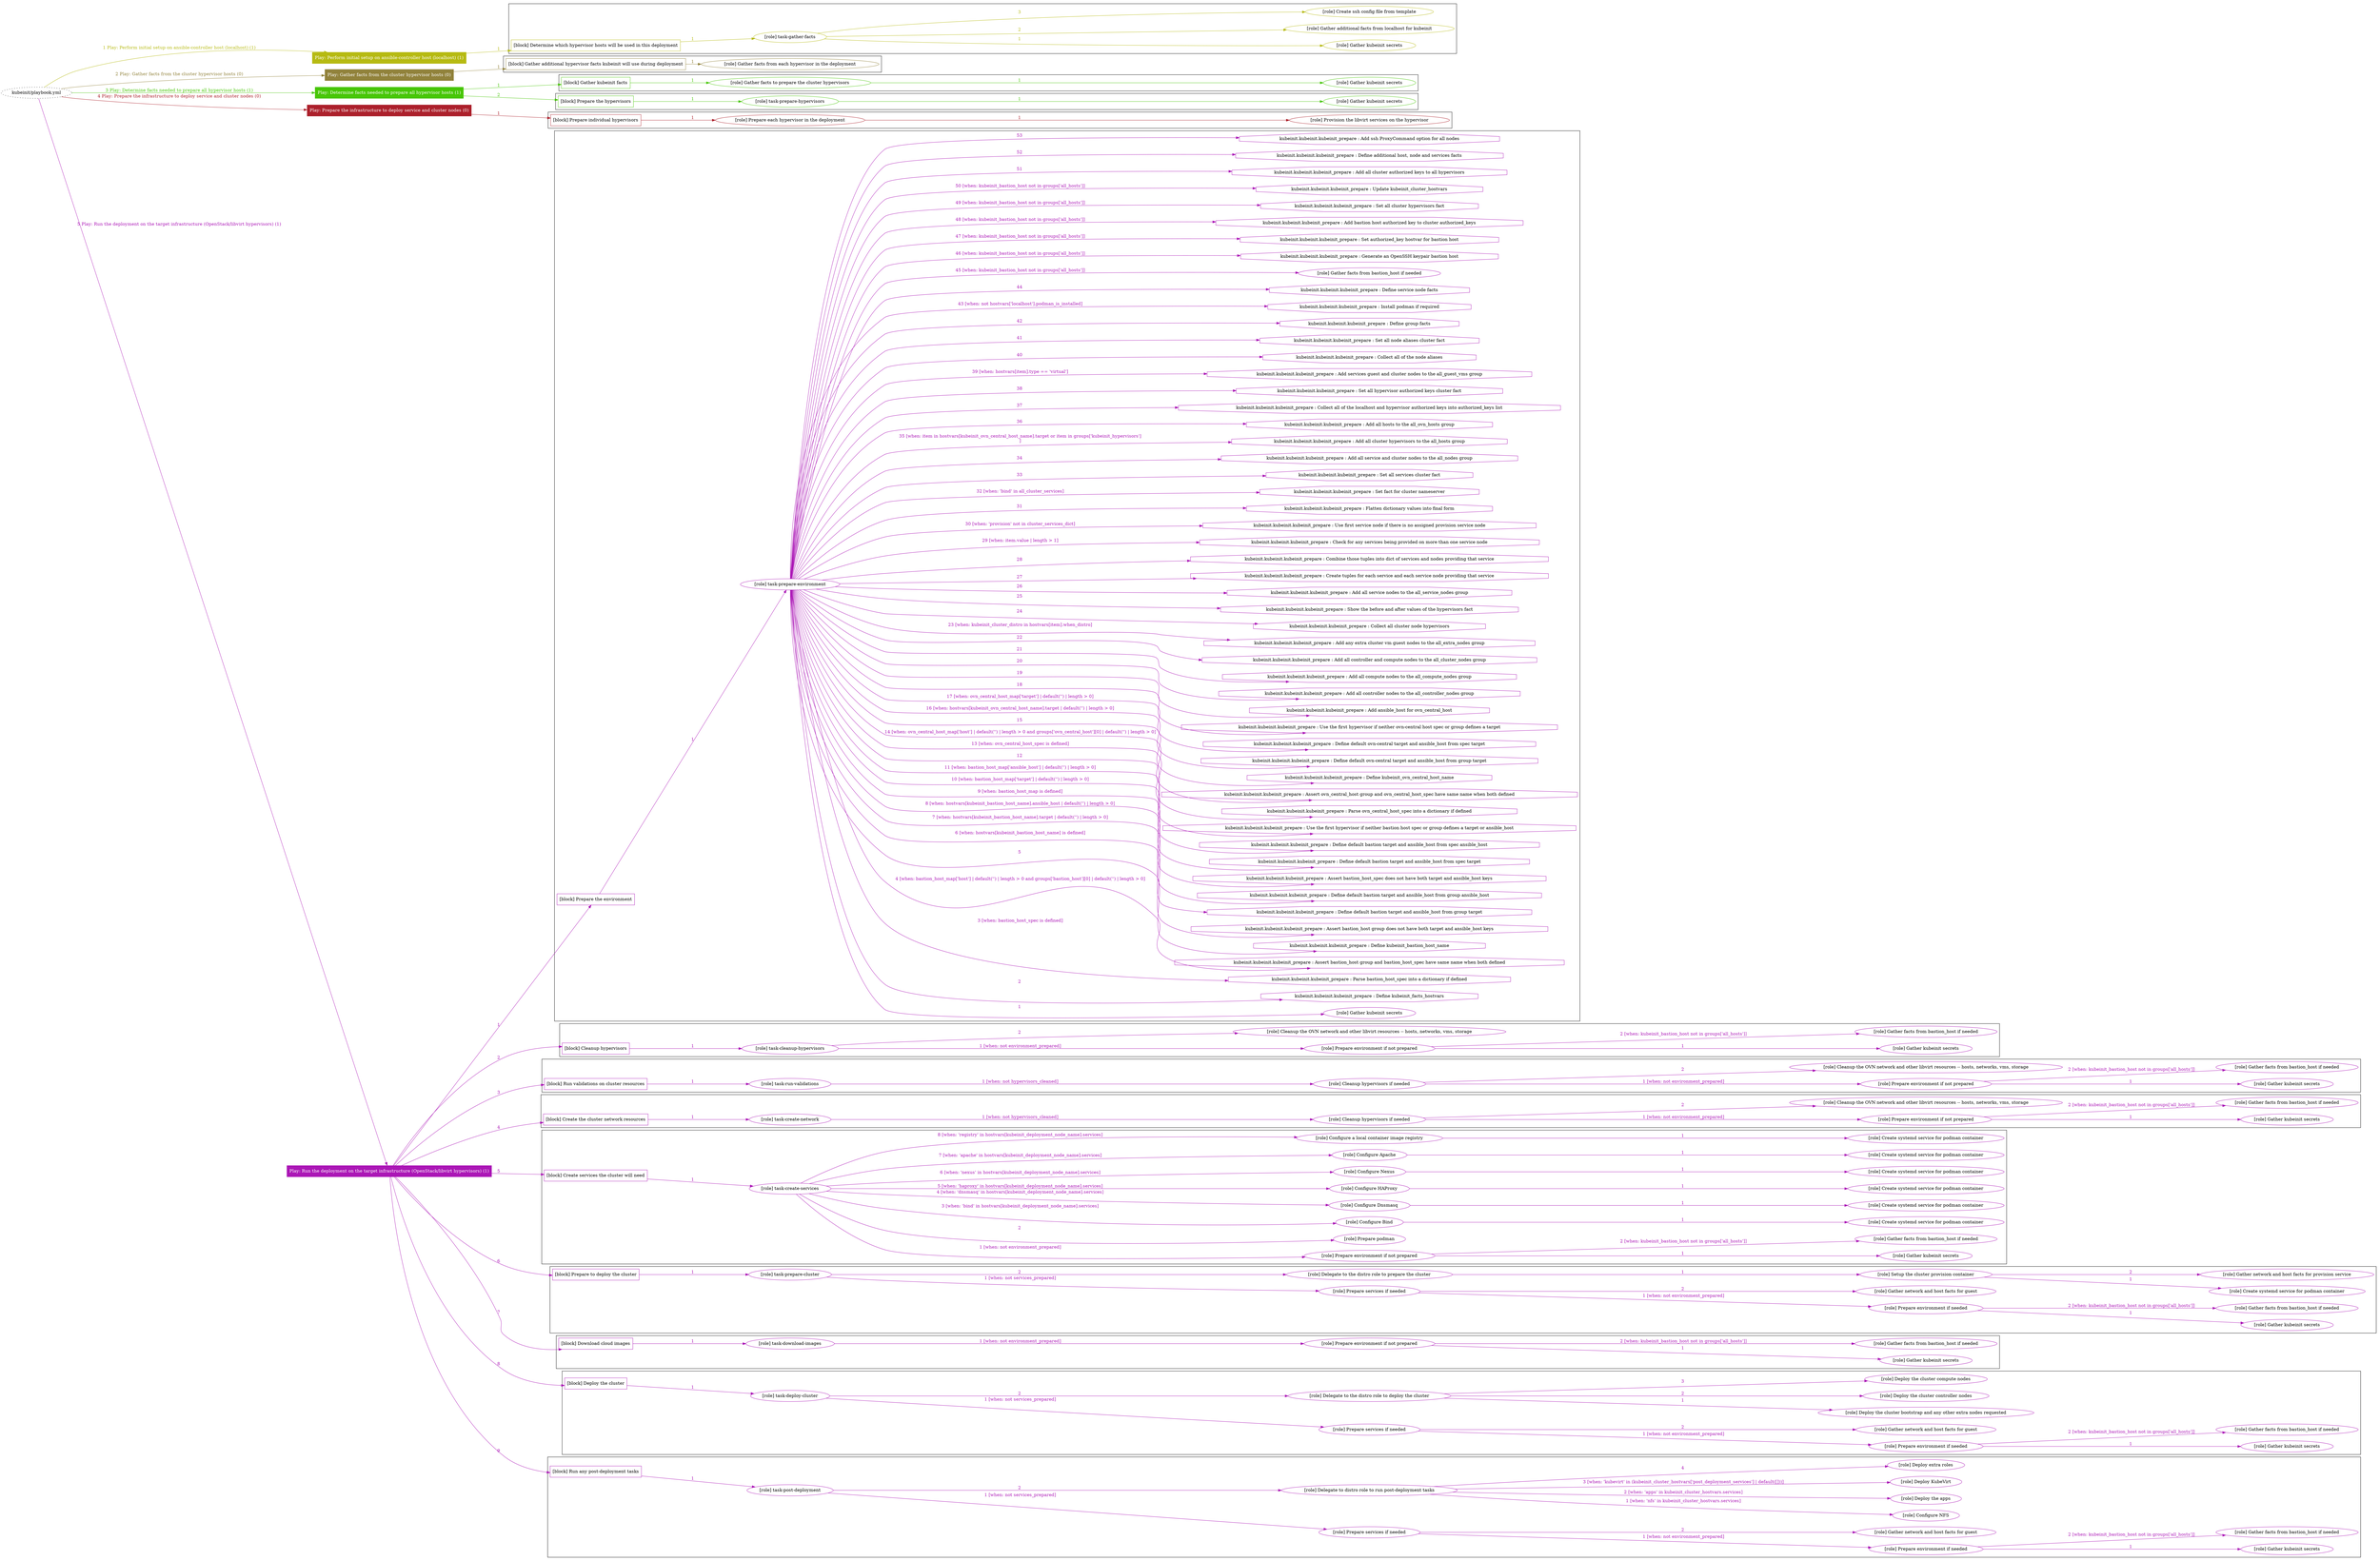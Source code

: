 digraph {
	graph [concentrate=true ordering=in rankdir=LR ratio=fill]
	edge [esep=5 sep=10]
	"kubeinit/playbook.yml" [URL="/home/runner/work/kubeinit/kubeinit/kubeinit/playbook.yml" id=playbook_af763432 style=dotted]
	"kubeinit/playbook.yml" -> play_20acc85b [label="1 Play: Perform initial setup on ansible-controller host (localhost) (1)" color="#b6ba12" fontcolor="#b6ba12" id=edge_play_20acc85b labeltooltip="1 Play: Perform initial setup on ansible-controller host (localhost) (1)" tooltip="1 Play: Perform initial setup on ansible-controller host (localhost) (1)"]
	subgraph "Play: Perform initial setup on ansible-controller host (localhost) (1)" {
		play_20acc85b [label="Play: Perform initial setup on ansible-controller host (localhost) (1)" URL="/home/runner/work/kubeinit/kubeinit/kubeinit/playbook.yml" color="#b6ba12" fontcolor="#ffffff" id=play_20acc85b shape=box style=filled tooltip=localhost]
		play_20acc85b -> block_6dae5ee9 [label=1 color="#b6ba12" fontcolor="#b6ba12" id=edge_block_6dae5ee9 labeltooltip=1 tooltip=1]
		subgraph cluster_block_6dae5ee9 {
			block_6dae5ee9 [label="[block] Determine which hypervisor hosts will be used in this deployment" URL="/home/runner/work/kubeinit/kubeinit/kubeinit/playbook.yml" color="#b6ba12" id=block_6dae5ee9 labeltooltip="Determine which hypervisor hosts will be used in this deployment" shape=box tooltip="Determine which hypervisor hosts will be used in this deployment"]
			block_6dae5ee9 -> role_eb699ce6 [label="1 " color="#b6ba12" fontcolor="#b6ba12" id=edge_role_eb699ce6 labeltooltip="1 " tooltip="1 "]
			subgraph "task-gather-facts" {
				role_eb699ce6 [label="[role] task-gather-facts" URL="/home/runner/work/kubeinit/kubeinit/kubeinit/playbook.yml" color="#b6ba12" id=role_eb699ce6 tooltip="task-gather-facts"]
				role_eb699ce6 -> role_494d68cd [label="1 " color="#b6ba12" fontcolor="#b6ba12" id=edge_role_494d68cd labeltooltip="1 " tooltip="1 "]
				subgraph "Gather kubeinit secrets" {
					role_494d68cd [label="[role] Gather kubeinit secrets" URL="/home/runner/.ansible/collections/ansible_collections/kubeinit/kubeinit/roles/kubeinit_prepare/tasks/build_hypervisors_group.yml" color="#b6ba12" id=role_494d68cd tooltip="Gather kubeinit secrets"]
				}
				role_eb699ce6 -> role_8bef48a1 [label="2 " color="#b6ba12" fontcolor="#b6ba12" id=edge_role_8bef48a1 labeltooltip="2 " tooltip="2 "]
				subgraph "Gather additional facts from localhost for kubeinit" {
					role_8bef48a1 [label="[role] Gather additional facts from localhost for kubeinit" URL="/home/runner/.ansible/collections/ansible_collections/kubeinit/kubeinit/roles/kubeinit_prepare/tasks/build_hypervisors_group.yml" color="#b6ba12" id=role_8bef48a1 tooltip="Gather additional facts from localhost for kubeinit"]
				}
				role_eb699ce6 -> role_c313f13d [label="3 " color="#b6ba12" fontcolor="#b6ba12" id=edge_role_c313f13d labeltooltip="3 " tooltip="3 "]
				subgraph "Create ssh config file from template" {
					role_c313f13d [label="[role] Create ssh config file from template" URL="/home/runner/.ansible/collections/ansible_collections/kubeinit/kubeinit/roles/kubeinit_prepare/tasks/build_hypervisors_group.yml" color="#b6ba12" id=role_c313f13d tooltip="Create ssh config file from template"]
				}
			}
		}
	}
	"kubeinit/playbook.yml" -> play_3cf440bc [label="2 Play: Gather facts from the cluster hypervisor hosts (0)" color="#91823b" fontcolor="#91823b" id=edge_play_3cf440bc labeltooltip="2 Play: Gather facts from the cluster hypervisor hosts (0)" tooltip="2 Play: Gather facts from the cluster hypervisor hosts (0)"]
	subgraph "Play: Gather facts from the cluster hypervisor hosts (0)" {
		play_3cf440bc [label="Play: Gather facts from the cluster hypervisor hosts (0)" URL="/home/runner/work/kubeinit/kubeinit/kubeinit/playbook.yml" color="#91823b" fontcolor="#ffffff" id=play_3cf440bc shape=box style=filled tooltip="Play: Gather facts from the cluster hypervisor hosts (0)"]
		play_3cf440bc -> block_179b3bda [label=1 color="#91823b" fontcolor="#91823b" id=edge_block_179b3bda labeltooltip=1 tooltip=1]
		subgraph cluster_block_179b3bda {
			block_179b3bda [label="[block] Gather additional hypervisor facts kubeinit will use during deployment" URL="/home/runner/work/kubeinit/kubeinit/kubeinit/playbook.yml" color="#91823b" id=block_179b3bda labeltooltip="Gather additional hypervisor facts kubeinit will use during deployment" shape=box tooltip="Gather additional hypervisor facts kubeinit will use during deployment"]
			block_179b3bda -> role_aae7a147 [label="1 " color="#91823b" fontcolor="#91823b" id=edge_role_aae7a147 labeltooltip="1 " tooltip="1 "]
			subgraph "Gather facts from each hypervisor in the deployment" {
				role_aae7a147 [label="[role] Gather facts from each hypervisor in the deployment" URL="/home/runner/work/kubeinit/kubeinit/kubeinit/playbook.yml" color="#91823b" id=role_aae7a147 tooltip="Gather facts from each hypervisor in the deployment"]
			}
		}
	}
	"kubeinit/playbook.yml" -> play_7359cfb0 [label="3 Play: Determine facts needed to prepare all hypervisor hosts (1)" color="#47c606" fontcolor="#47c606" id=edge_play_7359cfb0 labeltooltip="3 Play: Determine facts needed to prepare all hypervisor hosts (1)" tooltip="3 Play: Determine facts needed to prepare all hypervisor hosts (1)"]
	subgraph "Play: Determine facts needed to prepare all hypervisor hosts (1)" {
		play_7359cfb0 [label="Play: Determine facts needed to prepare all hypervisor hosts (1)" URL="/home/runner/work/kubeinit/kubeinit/kubeinit/playbook.yml" color="#47c606" fontcolor="#ffffff" id=play_7359cfb0 shape=box style=filled tooltip=localhost]
		play_7359cfb0 -> block_85bb1f70 [label=1 color="#47c606" fontcolor="#47c606" id=edge_block_85bb1f70 labeltooltip=1 tooltip=1]
		subgraph cluster_block_85bb1f70 {
			block_85bb1f70 [label="[block] Gather kubeinit facts" URL="/home/runner/work/kubeinit/kubeinit/kubeinit/playbook.yml" color="#47c606" id=block_85bb1f70 labeltooltip="Gather kubeinit facts" shape=box tooltip="Gather kubeinit facts"]
			block_85bb1f70 -> role_7fb8413d [label="1 " color="#47c606" fontcolor="#47c606" id=edge_role_7fb8413d labeltooltip="1 " tooltip="1 "]
			subgraph "Gather facts to prepare the cluster hypervisors" {
				role_7fb8413d [label="[role] Gather facts to prepare the cluster hypervisors" URL="/home/runner/work/kubeinit/kubeinit/kubeinit/playbook.yml" color="#47c606" id=role_7fb8413d tooltip="Gather facts to prepare the cluster hypervisors"]
				role_7fb8413d -> role_b7498f62 [label="1 " color="#47c606" fontcolor="#47c606" id=edge_role_b7498f62 labeltooltip="1 " tooltip="1 "]
				subgraph "Gather kubeinit secrets" {
					role_b7498f62 [label="[role] Gather kubeinit secrets" URL="/home/runner/.ansible/collections/ansible_collections/kubeinit/kubeinit/roles/kubeinit_prepare/tasks/gather_kubeinit_facts.yml" color="#47c606" id=role_b7498f62 tooltip="Gather kubeinit secrets"]
				}
			}
		}
		play_7359cfb0 -> block_6f6f7f69 [label=2 color="#47c606" fontcolor="#47c606" id=edge_block_6f6f7f69 labeltooltip=2 tooltip=2]
		subgraph cluster_block_6f6f7f69 {
			block_6f6f7f69 [label="[block] Prepare the hypervisors" URL="/home/runner/work/kubeinit/kubeinit/kubeinit/playbook.yml" color="#47c606" id=block_6f6f7f69 labeltooltip="Prepare the hypervisors" shape=box tooltip="Prepare the hypervisors"]
			block_6f6f7f69 -> role_c5efe221 [label="1 " color="#47c606" fontcolor="#47c606" id=edge_role_c5efe221 labeltooltip="1 " tooltip="1 "]
			subgraph "task-prepare-hypervisors" {
				role_c5efe221 [label="[role] task-prepare-hypervisors" URL="/home/runner/work/kubeinit/kubeinit/kubeinit/playbook.yml" color="#47c606" id=role_c5efe221 tooltip="task-prepare-hypervisors"]
				role_c5efe221 -> role_442939b7 [label="1 " color="#47c606" fontcolor="#47c606" id=edge_role_442939b7 labeltooltip="1 " tooltip="1 "]
				subgraph "Gather kubeinit secrets" {
					role_442939b7 [label="[role] Gather kubeinit secrets" URL="/home/runner/.ansible/collections/ansible_collections/kubeinit/kubeinit/roles/kubeinit_prepare/tasks/gather_kubeinit_facts.yml" color="#47c606" id=role_442939b7 tooltip="Gather kubeinit secrets"]
				}
			}
		}
	}
	"kubeinit/playbook.yml" -> play_2fe81817 [label="4 Play: Prepare the infrastructure to deploy service and cluster nodes (0)" color="#ac202b" fontcolor="#ac202b" id=edge_play_2fe81817 labeltooltip="4 Play: Prepare the infrastructure to deploy service and cluster nodes (0)" tooltip="4 Play: Prepare the infrastructure to deploy service and cluster nodes (0)"]
	subgraph "Play: Prepare the infrastructure to deploy service and cluster nodes (0)" {
		play_2fe81817 [label="Play: Prepare the infrastructure to deploy service and cluster nodes (0)" URL="/home/runner/work/kubeinit/kubeinit/kubeinit/playbook.yml" color="#ac202b" fontcolor="#ffffff" id=play_2fe81817 shape=box style=filled tooltip="Play: Prepare the infrastructure to deploy service and cluster nodes (0)"]
		play_2fe81817 -> block_199ca6c1 [label=1 color="#ac202b" fontcolor="#ac202b" id=edge_block_199ca6c1 labeltooltip=1 tooltip=1]
		subgraph cluster_block_199ca6c1 {
			block_199ca6c1 [label="[block] Prepare individual hypervisors" URL="/home/runner/work/kubeinit/kubeinit/kubeinit/playbook.yml" color="#ac202b" id=block_199ca6c1 labeltooltip="Prepare individual hypervisors" shape=box tooltip="Prepare individual hypervisors"]
			block_199ca6c1 -> role_f02e89c4 [label="1 " color="#ac202b" fontcolor="#ac202b" id=edge_role_f02e89c4 labeltooltip="1 " tooltip="1 "]
			subgraph "Prepare each hypervisor in the deployment" {
				role_f02e89c4 [label="[role] Prepare each hypervisor in the deployment" URL="/home/runner/work/kubeinit/kubeinit/kubeinit/playbook.yml" color="#ac202b" id=role_f02e89c4 tooltip="Prepare each hypervisor in the deployment"]
				role_f02e89c4 -> role_27ec5074 [label="1 " color="#ac202b" fontcolor="#ac202b" id=edge_role_27ec5074 labeltooltip="1 " tooltip="1 "]
				subgraph "Provision the libvirt services on the hypervisor" {
					role_27ec5074 [label="[role] Provision the libvirt services on the hypervisor" URL="/home/runner/.ansible/collections/ansible_collections/kubeinit/kubeinit/roles/kubeinit_prepare/tasks/prepare_hypervisor.yml" color="#ac202b" id=role_27ec5074 tooltip="Provision the libvirt services on the hypervisor"]
				}
			}
		}
	}
	"kubeinit/playbook.yml" -> play_6fe06754 [label="5 Play: Run the deployment on the target infrastructure (OpenStack/libvirt hypervisors) (1)" color="#ab16b6" fontcolor="#ab16b6" id=edge_play_6fe06754 labeltooltip="5 Play: Run the deployment on the target infrastructure (OpenStack/libvirt hypervisors) (1)" tooltip="5 Play: Run the deployment on the target infrastructure (OpenStack/libvirt hypervisors) (1)"]
	subgraph "Play: Run the deployment on the target infrastructure (OpenStack/libvirt hypervisors) (1)" {
		play_6fe06754 [label="Play: Run the deployment on the target infrastructure (OpenStack/libvirt hypervisors) (1)" URL="/home/runner/work/kubeinit/kubeinit/kubeinit/playbook.yml" color="#ab16b6" fontcolor="#ffffff" id=play_6fe06754 shape=box style=filled tooltip=localhost]
		play_6fe06754 -> block_ae8665ae [label=1 color="#ab16b6" fontcolor="#ab16b6" id=edge_block_ae8665ae labeltooltip=1 tooltip=1]
		subgraph cluster_block_ae8665ae {
			block_ae8665ae [label="[block] Prepare the environment" URL="/home/runner/work/kubeinit/kubeinit/kubeinit/playbook.yml" color="#ab16b6" id=block_ae8665ae labeltooltip="Prepare the environment" shape=box tooltip="Prepare the environment"]
			block_ae8665ae -> role_5870811a [label="1 " color="#ab16b6" fontcolor="#ab16b6" id=edge_role_5870811a labeltooltip="1 " tooltip="1 "]
			subgraph "task-prepare-environment" {
				role_5870811a [label="[role] task-prepare-environment" URL="/home/runner/work/kubeinit/kubeinit/kubeinit/playbook.yml" color="#ab16b6" id=role_5870811a tooltip="task-prepare-environment"]
				role_5870811a -> role_3b42644c [label="1 " color="#ab16b6" fontcolor="#ab16b6" id=edge_role_3b42644c labeltooltip="1 " tooltip="1 "]
				subgraph "Gather kubeinit secrets" {
					role_3b42644c [label="[role] Gather kubeinit secrets" URL="/home/runner/.ansible/collections/ansible_collections/kubeinit/kubeinit/roles/kubeinit_prepare/tasks/gather_kubeinit_facts.yml" color="#ab16b6" id=role_3b42644c tooltip="Gather kubeinit secrets"]
				}
				task_21c5f654 [label="kubeinit.kubeinit.kubeinit_prepare : Define kubeinit_facts_hostvars" URL="/home/runner/.ansible/collections/ansible_collections/kubeinit/kubeinit/roles/kubeinit_prepare/tasks/main.yml" color="#ab16b6" id=task_21c5f654 shape=octagon tooltip="kubeinit.kubeinit.kubeinit_prepare : Define kubeinit_facts_hostvars"]
				role_5870811a -> task_21c5f654 [label="2 " color="#ab16b6" fontcolor="#ab16b6" id=edge_task_21c5f654 labeltooltip="2 " tooltip="2 "]
				task_fc2b7468 [label="kubeinit.kubeinit.kubeinit_prepare : Parse bastion_host_spec into a dictionary if defined" URL="/home/runner/.ansible/collections/ansible_collections/kubeinit/kubeinit/roles/kubeinit_prepare/tasks/main.yml" color="#ab16b6" id=task_fc2b7468 shape=octagon tooltip="kubeinit.kubeinit.kubeinit_prepare : Parse bastion_host_spec into a dictionary if defined"]
				role_5870811a -> task_fc2b7468 [label="3 [when: bastion_host_spec is defined]" color="#ab16b6" fontcolor="#ab16b6" id=edge_task_fc2b7468 labeltooltip="3 [when: bastion_host_spec is defined]" tooltip="3 [when: bastion_host_spec is defined]"]
				task_5200300d [label="kubeinit.kubeinit.kubeinit_prepare : Assert bastion_host group and bastion_host_spec have same name when both defined" URL="/home/runner/.ansible/collections/ansible_collections/kubeinit/kubeinit/roles/kubeinit_prepare/tasks/main.yml" color="#ab16b6" id=task_5200300d shape=octagon tooltip="kubeinit.kubeinit.kubeinit_prepare : Assert bastion_host group and bastion_host_spec have same name when both defined"]
				role_5870811a -> task_5200300d [label="4 [when: bastion_host_map['host'] | default('') | length > 0 and groups['bastion_host'][0] | default('') | length > 0]" color="#ab16b6" fontcolor="#ab16b6" id=edge_task_5200300d labeltooltip="4 [when: bastion_host_map['host'] | default('') | length > 0 and groups['bastion_host'][0] | default('') | length > 0]" tooltip="4 [when: bastion_host_map['host'] | default('') | length > 0 and groups['bastion_host'][0] | default('') | length > 0]"]
				task_9a8b3b19 [label="kubeinit.kubeinit.kubeinit_prepare : Define kubeinit_bastion_host_name" URL="/home/runner/.ansible/collections/ansible_collections/kubeinit/kubeinit/roles/kubeinit_prepare/tasks/main.yml" color="#ab16b6" id=task_9a8b3b19 shape=octagon tooltip="kubeinit.kubeinit.kubeinit_prepare : Define kubeinit_bastion_host_name"]
				role_5870811a -> task_9a8b3b19 [label="5 " color="#ab16b6" fontcolor="#ab16b6" id=edge_task_9a8b3b19 labeltooltip="5 " tooltip="5 "]
				task_a1e4765f [label="kubeinit.kubeinit.kubeinit_prepare : Assert bastion_host group does not have both target and ansible_host keys" URL="/home/runner/.ansible/collections/ansible_collections/kubeinit/kubeinit/roles/kubeinit_prepare/tasks/main.yml" color="#ab16b6" id=task_a1e4765f shape=octagon tooltip="kubeinit.kubeinit.kubeinit_prepare : Assert bastion_host group does not have both target and ansible_host keys"]
				role_5870811a -> task_a1e4765f [label="6 [when: hostvars[kubeinit_bastion_host_name] is defined]" color="#ab16b6" fontcolor="#ab16b6" id=edge_task_a1e4765f labeltooltip="6 [when: hostvars[kubeinit_bastion_host_name] is defined]" tooltip="6 [when: hostvars[kubeinit_bastion_host_name] is defined]"]
				task_9f47f7b2 [label="kubeinit.kubeinit.kubeinit_prepare : Define default bastion target and ansible_host from group target" URL="/home/runner/.ansible/collections/ansible_collections/kubeinit/kubeinit/roles/kubeinit_prepare/tasks/main.yml" color="#ab16b6" id=task_9f47f7b2 shape=octagon tooltip="kubeinit.kubeinit.kubeinit_prepare : Define default bastion target and ansible_host from group target"]
				role_5870811a -> task_9f47f7b2 [label="7 [when: hostvars[kubeinit_bastion_host_name].target | default('') | length > 0]" color="#ab16b6" fontcolor="#ab16b6" id=edge_task_9f47f7b2 labeltooltip="7 [when: hostvars[kubeinit_bastion_host_name].target | default('') | length > 0]" tooltip="7 [when: hostvars[kubeinit_bastion_host_name].target | default('') | length > 0]"]
				task_2bb7e4ce [label="kubeinit.kubeinit.kubeinit_prepare : Define default bastion target and ansible_host from group ansible_host" URL="/home/runner/.ansible/collections/ansible_collections/kubeinit/kubeinit/roles/kubeinit_prepare/tasks/main.yml" color="#ab16b6" id=task_2bb7e4ce shape=octagon tooltip="kubeinit.kubeinit.kubeinit_prepare : Define default bastion target and ansible_host from group ansible_host"]
				role_5870811a -> task_2bb7e4ce [label="8 [when: hostvars[kubeinit_bastion_host_name].ansible_host | default('') | length > 0]" color="#ab16b6" fontcolor="#ab16b6" id=edge_task_2bb7e4ce labeltooltip="8 [when: hostvars[kubeinit_bastion_host_name].ansible_host | default('') | length > 0]" tooltip="8 [when: hostvars[kubeinit_bastion_host_name].ansible_host | default('') | length > 0]"]
				task_cd067b82 [label="kubeinit.kubeinit.kubeinit_prepare : Assert bastion_host_spec does not have both target and ansible_host keys" URL="/home/runner/.ansible/collections/ansible_collections/kubeinit/kubeinit/roles/kubeinit_prepare/tasks/main.yml" color="#ab16b6" id=task_cd067b82 shape=octagon tooltip="kubeinit.kubeinit.kubeinit_prepare : Assert bastion_host_spec does not have both target and ansible_host keys"]
				role_5870811a -> task_cd067b82 [label="9 [when: bastion_host_map is defined]" color="#ab16b6" fontcolor="#ab16b6" id=edge_task_cd067b82 labeltooltip="9 [when: bastion_host_map is defined]" tooltip="9 [when: bastion_host_map is defined]"]
				task_452d2f01 [label="kubeinit.kubeinit.kubeinit_prepare : Define default bastion target and ansible_host from spec target" URL="/home/runner/.ansible/collections/ansible_collections/kubeinit/kubeinit/roles/kubeinit_prepare/tasks/main.yml" color="#ab16b6" id=task_452d2f01 shape=octagon tooltip="kubeinit.kubeinit.kubeinit_prepare : Define default bastion target and ansible_host from spec target"]
				role_5870811a -> task_452d2f01 [label="10 [when: bastion_host_map['target'] | default('') | length > 0]" color="#ab16b6" fontcolor="#ab16b6" id=edge_task_452d2f01 labeltooltip="10 [when: bastion_host_map['target'] | default('') | length > 0]" tooltip="10 [when: bastion_host_map['target'] | default('') | length > 0]"]
				task_7d22f47b [label="kubeinit.kubeinit.kubeinit_prepare : Define default bastion target and ansible_host from spec ansible_host" URL="/home/runner/.ansible/collections/ansible_collections/kubeinit/kubeinit/roles/kubeinit_prepare/tasks/main.yml" color="#ab16b6" id=task_7d22f47b shape=octagon tooltip="kubeinit.kubeinit.kubeinit_prepare : Define default bastion target and ansible_host from spec ansible_host"]
				role_5870811a -> task_7d22f47b [label="11 [when: bastion_host_map['ansible_host'] | default('') | length > 0]" color="#ab16b6" fontcolor="#ab16b6" id=edge_task_7d22f47b labeltooltip="11 [when: bastion_host_map['ansible_host'] | default('') | length > 0]" tooltip="11 [when: bastion_host_map['ansible_host'] | default('') | length > 0]"]
				task_6e81a7e0 [label="kubeinit.kubeinit.kubeinit_prepare : Use the first hypervisor if neither bastion host spec or group defines a target or ansible_host" URL="/home/runner/.ansible/collections/ansible_collections/kubeinit/kubeinit/roles/kubeinit_prepare/tasks/main.yml" color="#ab16b6" id=task_6e81a7e0 shape=octagon tooltip="kubeinit.kubeinit.kubeinit_prepare : Use the first hypervisor if neither bastion host spec or group defines a target or ansible_host"]
				role_5870811a -> task_6e81a7e0 [label="12 " color="#ab16b6" fontcolor="#ab16b6" id=edge_task_6e81a7e0 labeltooltip="12 " tooltip="12 "]
				task_a23641ec [label="kubeinit.kubeinit.kubeinit_prepare : Parse ovn_central_host_spec into a dictionary if defined" URL="/home/runner/.ansible/collections/ansible_collections/kubeinit/kubeinit/roles/kubeinit_prepare/tasks/main.yml" color="#ab16b6" id=task_a23641ec shape=octagon tooltip="kubeinit.kubeinit.kubeinit_prepare : Parse ovn_central_host_spec into a dictionary if defined"]
				role_5870811a -> task_a23641ec [label="13 [when: ovn_central_host_spec is defined]" color="#ab16b6" fontcolor="#ab16b6" id=edge_task_a23641ec labeltooltip="13 [when: ovn_central_host_spec is defined]" tooltip="13 [when: ovn_central_host_spec is defined]"]
				task_dc82e736 [label="kubeinit.kubeinit.kubeinit_prepare : Assert ovn_central_host group and ovn_central_host_spec have same name when both defined" URL="/home/runner/.ansible/collections/ansible_collections/kubeinit/kubeinit/roles/kubeinit_prepare/tasks/main.yml" color="#ab16b6" id=task_dc82e736 shape=octagon tooltip="kubeinit.kubeinit.kubeinit_prepare : Assert ovn_central_host group and ovn_central_host_spec have same name when both defined"]
				role_5870811a -> task_dc82e736 [label="14 [when: ovn_central_host_map['host'] | default('') | length > 0 and groups['ovn_central_host'][0] | default('') | length > 0]" color="#ab16b6" fontcolor="#ab16b6" id=edge_task_dc82e736 labeltooltip="14 [when: ovn_central_host_map['host'] | default('') | length > 0 and groups['ovn_central_host'][0] | default('') | length > 0]" tooltip="14 [when: ovn_central_host_map['host'] | default('') | length > 0 and groups['ovn_central_host'][0] | default('') | length > 0]"]
				task_4b145fb4 [label="kubeinit.kubeinit.kubeinit_prepare : Define kubeinit_ovn_central_host_name" URL="/home/runner/.ansible/collections/ansible_collections/kubeinit/kubeinit/roles/kubeinit_prepare/tasks/main.yml" color="#ab16b6" id=task_4b145fb4 shape=octagon tooltip="kubeinit.kubeinit.kubeinit_prepare : Define kubeinit_ovn_central_host_name"]
				role_5870811a -> task_4b145fb4 [label="15 " color="#ab16b6" fontcolor="#ab16b6" id=edge_task_4b145fb4 labeltooltip="15 " tooltip="15 "]
				task_6f73a286 [label="kubeinit.kubeinit.kubeinit_prepare : Define default ovn-central target and ansible_host from group target" URL="/home/runner/.ansible/collections/ansible_collections/kubeinit/kubeinit/roles/kubeinit_prepare/tasks/main.yml" color="#ab16b6" id=task_6f73a286 shape=octagon tooltip="kubeinit.kubeinit.kubeinit_prepare : Define default ovn-central target and ansible_host from group target"]
				role_5870811a -> task_6f73a286 [label="16 [when: hostvars[kubeinit_ovn_central_host_name].target | default('') | length > 0]" color="#ab16b6" fontcolor="#ab16b6" id=edge_task_6f73a286 labeltooltip="16 [when: hostvars[kubeinit_ovn_central_host_name].target | default('') | length > 0]" tooltip="16 [when: hostvars[kubeinit_ovn_central_host_name].target | default('') | length > 0]"]
				task_325482b1 [label="kubeinit.kubeinit.kubeinit_prepare : Define default ovn-central target and ansible_host from spec target" URL="/home/runner/.ansible/collections/ansible_collections/kubeinit/kubeinit/roles/kubeinit_prepare/tasks/main.yml" color="#ab16b6" id=task_325482b1 shape=octagon tooltip="kubeinit.kubeinit.kubeinit_prepare : Define default ovn-central target and ansible_host from spec target"]
				role_5870811a -> task_325482b1 [label="17 [when: ovn_central_host_map['target'] | default('') | length > 0]" color="#ab16b6" fontcolor="#ab16b6" id=edge_task_325482b1 labeltooltip="17 [when: ovn_central_host_map['target'] | default('') | length > 0]" tooltip="17 [when: ovn_central_host_map['target'] | default('') | length > 0]"]
				task_1fad30b6 [label="kubeinit.kubeinit.kubeinit_prepare : Use the first hypervisor if neither ovn-central host spec or group defines a target" URL="/home/runner/.ansible/collections/ansible_collections/kubeinit/kubeinit/roles/kubeinit_prepare/tasks/main.yml" color="#ab16b6" id=task_1fad30b6 shape=octagon tooltip="kubeinit.kubeinit.kubeinit_prepare : Use the first hypervisor if neither ovn-central host spec or group defines a target"]
				role_5870811a -> task_1fad30b6 [label="18 " color="#ab16b6" fontcolor="#ab16b6" id=edge_task_1fad30b6 labeltooltip="18 " tooltip="18 "]
				task_451b5be5 [label="kubeinit.kubeinit.kubeinit_prepare : Add ansible_host for ovn_central_host" URL="/home/runner/.ansible/collections/ansible_collections/kubeinit/kubeinit/roles/kubeinit_prepare/tasks/main.yml" color="#ab16b6" id=task_451b5be5 shape=octagon tooltip="kubeinit.kubeinit.kubeinit_prepare : Add ansible_host for ovn_central_host"]
				role_5870811a -> task_451b5be5 [label="19 " color="#ab16b6" fontcolor="#ab16b6" id=edge_task_451b5be5 labeltooltip="19 " tooltip="19 "]
				task_865a81c7 [label="kubeinit.kubeinit.kubeinit_prepare : Add all controller nodes to the all_controller_nodes group" URL="/home/runner/.ansible/collections/ansible_collections/kubeinit/kubeinit/roles/kubeinit_prepare/tasks/prepare_groups.yml" color="#ab16b6" id=task_865a81c7 shape=octagon tooltip="kubeinit.kubeinit.kubeinit_prepare : Add all controller nodes to the all_controller_nodes group"]
				role_5870811a -> task_865a81c7 [label="20 " color="#ab16b6" fontcolor="#ab16b6" id=edge_task_865a81c7 labeltooltip="20 " tooltip="20 "]
				task_d7980fdc [label="kubeinit.kubeinit.kubeinit_prepare : Add all compute nodes to the all_compute_nodes group" URL="/home/runner/.ansible/collections/ansible_collections/kubeinit/kubeinit/roles/kubeinit_prepare/tasks/prepare_groups.yml" color="#ab16b6" id=task_d7980fdc shape=octagon tooltip="kubeinit.kubeinit.kubeinit_prepare : Add all compute nodes to the all_compute_nodes group"]
				role_5870811a -> task_d7980fdc [label="21 " color="#ab16b6" fontcolor="#ab16b6" id=edge_task_d7980fdc labeltooltip="21 " tooltip="21 "]
				task_ee87b3f5 [label="kubeinit.kubeinit.kubeinit_prepare : Add all controller and compute nodes to the all_cluster_nodes group" URL="/home/runner/.ansible/collections/ansible_collections/kubeinit/kubeinit/roles/kubeinit_prepare/tasks/prepare_groups.yml" color="#ab16b6" id=task_ee87b3f5 shape=octagon tooltip="kubeinit.kubeinit.kubeinit_prepare : Add all controller and compute nodes to the all_cluster_nodes group"]
				role_5870811a -> task_ee87b3f5 [label="22 " color="#ab16b6" fontcolor="#ab16b6" id=edge_task_ee87b3f5 labeltooltip="22 " tooltip="22 "]
				task_733e5e02 [label="kubeinit.kubeinit.kubeinit_prepare : Add any extra cluster vm guest nodes to the all_extra_nodes group" URL="/home/runner/.ansible/collections/ansible_collections/kubeinit/kubeinit/roles/kubeinit_prepare/tasks/prepare_groups.yml" color="#ab16b6" id=task_733e5e02 shape=octagon tooltip="kubeinit.kubeinit.kubeinit_prepare : Add any extra cluster vm guest nodes to the all_extra_nodes group"]
				role_5870811a -> task_733e5e02 [label="23 [when: kubeinit_cluster_distro in hostvars[item].when_distro]" color="#ab16b6" fontcolor="#ab16b6" id=edge_task_733e5e02 labeltooltip="23 [when: kubeinit_cluster_distro in hostvars[item].when_distro]" tooltip="23 [when: kubeinit_cluster_distro in hostvars[item].when_distro]"]
				task_5fdc5d62 [label="kubeinit.kubeinit.kubeinit_prepare : Collect all cluster node hypervisors" URL="/home/runner/.ansible/collections/ansible_collections/kubeinit/kubeinit/roles/kubeinit_prepare/tasks/prepare_groups.yml" color="#ab16b6" id=task_5fdc5d62 shape=octagon tooltip="kubeinit.kubeinit.kubeinit_prepare : Collect all cluster node hypervisors"]
				role_5870811a -> task_5fdc5d62 [label="24 " color="#ab16b6" fontcolor="#ab16b6" id=edge_task_5fdc5d62 labeltooltip="24 " tooltip="24 "]
				task_2b303c19 [label="kubeinit.kubeinit.kubeinit_prepare : Show the before and after values of the hypervisors fact" URL="/home/runner/.ansible/collections/ansible_collections/kubeinit/kubeinit/roles/kubeinit_prepare/tasks/prepare_groups.yml" color="#ab16b6" id=task_2b303c19 shape=octagon tooltip="kubeinit.kubeinit.kubeinit_prepare : Show the before and after values of the hypervisors fact"]
				role_5870811a -> task_2b303c19 [label="25 " color="#ab16b6" fontcolor="#ab16b6" id=edge_task_2b303c19 labeltooltip="25 " tooltip="25 "]
				task_2c9f9803 [label="kubeinit.kubeinit.kubeinit_prepare : Add all service nodes to the all_service_nodes group" URL="/home/runner/.ansible/collections/ansible_collections/kubeinit/kubeinit/roles/kubeinit_prepare/tasks/prepare_groups.yml" color="#ab16b6" id=task_2c9f9803 shape=octagon tooltip="kubeinit.kubeinit.kubeinit_prepare : Add all service nodes to the all_service_nodes group"]
				role_5870811a -> task_2c9f9803 [label="26 " color="#ab16b6" fontcolor="#ab16b6" id=edge_task_2c9f9803 labeltooltip="26 " tooltip="26 "]
				task_81745c9a [label="kubeinit.kubeinit.kubeinit_prepare : Create tuples for each service and each service node providing that service" URL="/home/runner/.ansible/collections/ansible_collections/kubeinit/kubeinit/roles/kubeinit_prepare/tasks/prepare_groups.yml" color="#ab16b6" id=task_81745c9a shape=octagon tooltip="kubeinit.kubeinit.kubeinit_prepare : Create tuples for each service and each service node providing that service"]
				role_5870811a -> task_81745c9a [label="27 " color="#ab16b6" fontcolor="#ab16b6" id=edge_task_81745c9a labeltooltip="27 " tooltip="27 "]
				task_3f601fc1 [label="kubeinit.kubeinit.kubeinit_prepare : Combine those tuples into dict of services and nodes providing that service" URL="/home/runner/.ansible/collections/ansible_collections/kubeinit/kubeinit/roles/kubeinit_prepare/tasks/prepare_groups.yml" color="#ab16b6" id=task_3f601fc1 shape=octagon tooltip="kubeinit.kubeinit.kubeinit_prepare : Combine those tuples into dict of services and nodes providing that service"]
				role_5870811a -> task_3f601fc1 [label="28 " color="#ab16b6" fontcolor="#ab16b6" id=edge_task_3f601fc1 labeltooltip="28 " tooltip="28 "]
				task_2304373e [label="kubeinit.kubeinit.kubeinit_prepare : Check for any services being provided on more than one service node" URL="/home/runner/.ansible/collections/ansible_collections/kubeinit/kubeinit/roles/kubeinit_prepare/tasks/prepare_groups.yml" color="#ab16b6" id=task_2304373e shape=octagon tooltip="kubeinit.kubeinit.kubeinit_prepare : Check for any services being provided on more than one service node"]
				role_5870811a -> task_2304373e [label="29 [when: item.value | length > 1]" color="#ab16b6" fontcolor="#ab16b6" id=edge_task_2304373e labeltooltip="29 [when: item.value | length > 1]" tooltip="29 [when: item.value | length > 1]"]
				task_ad6b8e69 [label="kubeinit.kubeinit.kubeinit_prepare : Use first service node if there is no assigned provision service node" URL="/home/runner/.ansible/collections/ansible_collections/kubeinit/kubeinit/roles/kubeinit_prepare/tasks/prepare_groups.yml" color="#ab16b6" id=task_ad6b8e69 shape=octagon tooltip="kubeinit.kubeinit.kubeinit_prepare : Use first service node if there is no assigned provision service node"]
				role_5870811a -> task_ad6b8e69 [label="30 [when: 'provision' not in cluster_services_dict]" color="#ab16b6" fontcolor="#ab16b6" id=edge_task_ad6b8e69 labeltooltip="30 [when: 'provision' not in cluster_services_dict]" tooltip="30 [when: 'provision' not in cluster_services_dict]"]
				task_156173ed [label="kubeinit.kubeinit.kubeinit_prepare : Flatten dictionary values into final form" URL="/home/runner/.ansible/collections/ansible_collections/kubeinit/kubeinit/roles/kubeinit_prepare/tasks/prepare_groups.yml" color="#ab16b6" id=task_156173ed shape=octagon tooltip="kubeinit.kubeinit.kubeinit_prepare : Flatten dictionary values into final form"]
				role_5870811a -> task_156173ed [label="31 " color="#ab16b6" fontcolor="#ab16b6" id=edge_task_156173ed labeltooltip="31 " tooltip="31 "]
				task_63b21ba3 [label="kubeinit.kubeinit.kubeinit_prepare : Set fact for cluster nameserver" URL="/home/runner/.ansible/collections/ansible_collections/kubeinit/kubeinit/roles/kubeinit_prepare/tasks/prepare_groups.yml" color="#ab16b6" id=task_63b21ba3 shape=octagon tooltip="kubeinit.kubeinit.kubeinit_prepare : Set fact for cluster nameserver"]
				role_5870811a -> task_63b21ba3 [label="32 [when: 'bind' in all_cluster_services]" color="#ab16b6" fontcolor="#ab16b6" id=edge_task_63b21ba3 labeltooltip="32 [when: 'bind' in all_cluster_services]" tooltip="32 [when: 'bind' in all_cluster_services]"]
				task_5ecee7dc [label="kubeinit.kubeinit.kubeinit_prepare : Set all services cluster fact" URL="/home/runner/.ansible/collections/ansible_collections/kubeinit/kubeinit/roles/kubeinit_prepare/tasks/prepare_groups.yml" color="#ab16b6" id=task_5ecee7dc shape=octagon tooltip="kubeinit.kubeinit.kubeinit_prepare : Set all services cluster fact"]
				role_5870811a -> task_5ecee7dc [label="33 " color="#ab16b6" fontcolor="#ab16b6" id=edge_task_5ecee7dc labeltooltip="33 " tooltip="33 "]
				task_7f41256d [label="kubeinit.kubeinit.kubeinit_prepare : Add all service and cluster nodes to the all_nodes group" URL="/home/runner/.ansible/collections/ansible_collections/kubeinit/kubeinit/roles/kubeinit_prepare/tasks/prepare_groups.yml" color="#ab16b6" id=task_7f41256d shape=octagon tooltip="kubeinit.kubeinit.kubeinit_prepare : Add all service and cluster nodes to the all_nodes group"]
				role_5870811a -> task_7f41256d [label="34 " color="#ab16b6" fontcolor="#ab16b6" id=edge_task_7f41256d labeltooltip="34 " tooltip="34 "]
				task_9181efea [label="kubeinit.kubeinit.kubeinit_prepare : Add all cluster hypervisors to the all_hosts group" URL="/home/runner/.ansible/collections/ansible_collections/kubeinit/kubeinit/roles/kubeinit_prepare/tasks/prepare_groups.yml" color="#ab16b6" id=task_9181efea shape=octagon tooltip="kubeinit.kubeinit.kubeinit_prepare : Add all cluster hypervisors to the all_hosts group"]
				role_5870811a -> task_9181efea [label="35 [when: item in hostvars[kubeinit_ovn_central_host_name].target or item in groups['kubeinit_hypervisors']
]" color="#ab16b6" fontcolor="#ab16b6" id=edge_task_9181efea labeltooltip="35 [when: item in hostvars[kubeinit_ovn_central_host_name].target or item in groups['kubeinit_hypervisors']
]" tooltip="35 [when: item in hostvars[kubeinit_ovn_central_host_name].target or item in groups['kubeinit_hypervisors']
]"]
				task_35c285e3 [label="kubeinit.kubeinit.kubeinit_prepare : Add all hosts to the all_ovn_hosts group" URL="/home/runner/.ansible/collections/ansible_collections/kubeinit/kubeinit/roles/kubeinit_prepare/tasks/prepare_groups.yml" color="#ab16b6" id=task_35c285e3 shape=octagon tooltip="kubeinit.kubeinit.kubeinit_prepare : Add all hosts to the all_ovn_hosts group"]
				role_5870811a -> task_35c285e3 [label="36 " color="#ab16b6" fontcolor="#ab16b6" id=edge_task_35c285e3 labeltooltip="36 " tooltip="36 "]
				task_dc81ee07 [label="kubeinit.kubeinit.kubeinit_prepare : Collect all of the localhost and hypervisor authorized keys into authorized_keys list" URL="/home/runner/.ansible/collections/ansible_collections/kubeinit/kubeinit/roles/kubeinit_prepare/tasks/prepare_groups.yml" color="#ab16b6" id=task_dc81ee07 shape=octagon tooltip="kubeinit.kubeinit.kubeinit_prepare : Collect all of the localhost and hypervisor authorized keys into authorized_keys list"]
				role_5870811a -> task_dc81ee07 [label="37 " color="#ab16b6" fontcolor="#ab16b6" id=edge_task_dc81ee07 labeltooltip="37 " tooltip="37 "]
				task_572e2192 [label="kubeinit.kubeinit.kubeinit_prepare : Set all hypervisor authorized keys cluster fact" URL="/home/runner/.ansible/collections/ansible_collections/kubeinit/kubeinit/roles/kubeinit_prepare/tasks/prepare_groups.yml" color="#ab16b6" id=task_572e2192 shape=octagon tooltip="kubeinit.kubeinit.kubeinit_prepare : Set all hypervisor authorized keys cluster fact"]
				role_5870811a -> task_572e2192 [label="38 " color="#ab16b6" fontcolor="#ab16b6" id=edge_task_572e2192 labeltooltip="38 " tooltip="38 "]
				task_38f1554e [label="kubeinit.kubeinit.kubeinit_prepare : Add services guest and cluster nodes to the all_guest_vms group" URL="/home/runner/.ansible/collections/ansible_collections/kubeinit/kubeinit/roles/kubeinit_prepare/tasks/prepare_groups.yml" color="#ab16b6" id=task_38f1554e shape=octagon tooltip="kubeinit.kubeinit.kubeinit_prepare : Add services guest and cluster nodes to the all_guest_vms group"]
				role_5870811a -> task_38f1554e [label="39 [when: hostvars[item].type == 'virtual']" color="#ab16b6" fontcolor="#ab16b6" id=edge_task_38f1554e labeltooltip="39 [when: hostvars[item].type == 'virtual']" tooltip="39 [when: hostvars[item].type == 'virtual']"]
				task_bc2b2a9b [label="kubeinit.kubeinit.kubeinit_prepare : Collect all of the node aliases" URL="/home/runner/.ansible/collections/ansible_collections/kubeinit/kubeinit/roles/kubeinit_prepare/tasks/prepare_groups.yml" color="#ab16b6" id=task_bc2b2a9b shape=octagon tooltip="kubeinit.kubeinit.kubeinit_prepare : Collect all of the node aliases"]
				role_5870811a -> task_bc2b2a9b [label="40 " color="#ab16b6" fontcolor="#ab16b6" id=edge_task_bc2b2a9b labeltooltip="40 " tooltip="40 "]
				task_b21fbc35 [label="kubeinit.kubeinit.kubeinit_prepare : Set all node aliases cluster fact" URL="/home/runner/.ansible/collections/ansible_collections/kubeinit/kubeinit/roles/kubeinit_prepare/tasks/prepare_groups.yml" color="#ab16b6" id=task_b21fbc35 shape=octagon tooltip="kubeinit.kubeinit.kubeinit_prepare : Set all node aliases cluster fact"]
				role_5870811a -> task_b21fbc35 [label="41 " color="#ab16b6" fontcolor="#ab16b6" id=edge_task_b21fbc35 labeltooltip="41 " tooltip="41 "]
				task_85cf79a9 [label="kubeinit.kubeinit.kubeinit_prepare : Define group facts" URL="/home/runner/.ansible/collections/ansible_collections/kubeinit/kubeinit/roles/kubeinit_prepare/tasks/main.yml" color="#ab16b6" id=task_85cf79a9 shape=octagon tooltip="kubeinit.kubeinit.kubeinit_prepare : Define group facts"]
				role_5870811a -> task_85cf79a9 [label="42 " color="#ab16b6" fontcolor="#ab16b6" id=edge_task_85cf79a9 labeltooltip="42 " tooltip="42 "]
				task_27352e16 [label="kubeinit.kubeinit.kubeinit_prepare : Install podman if required" URL="/home/runner/.ansible/collections/ansible_collections/kubeinit/kubeinit/roles/kubeinit_prepare/tasks/main.yml" color="#ab16b6" id=task_27352e16 shape=octagon tooltip="kubeinit.kubeinit.kubeinit_prepare : Install podman if required"]
				role_5870811a -> task_27352e16 [label="43 [when: not hostvars['localhost'].podman_is_installed]" color="#ab16b6" fontcolor="#ab16b6" id=edge_task_27352e16 labeltooltip="43 [when: not hostvars['localhost'].podman_is_installed]" tooltip="43 [when: not hostvars['localhost'].podman_is_installed]"]
				task_0d30416a [label="kubeinit.kubeinit.kubeinit_prepare : Define service node facts" URL="/home/runner/.ansible/collections/ansible_collections/kubeinit/kubeinit/roles/kubeinit_prepare/tasks/main.yml" color="#ab16b6" id=task_0d30416a shape=octagon tooltip="kubeinit.kubeinit.kubeinit_prepare : Define service node facts"]
				role_5870811a -> task_0d30416a [label="44 " color="#ab16b6" fontcolor="#ab16b6" id=edge_task_0d30416a labeltooltip="44 " tooltip="44 "]
				role_5870811a -> role_82a94230 [label="45 [when: kubeinit_bastion_host not in groups['all_hosts']]" color="#ab16b6" fontcolor="#ab16b6" id=edge_role_82a94230 labeltooltip="45 [when: kubeinit_bastion_host not in groups['all_hosts']]" tooltip="45 [when: kubeinit_bastion_host not in groups['all_hosts']]"]
				subgraph "Gather facts from bastion_host if needed" {
					role_82a94230 [label="[role] Gather facts from bastion_host if needed" URL="/home/runner/.ansible/collections/ansible_collections/kubeinit/kubeinit/roles/kubeinit_prepare/tasks/main.yml" color="#ab16b6" id=role_82a94230 tooltip="Gather facts from bastion_host if needed"]
				}
				task_c3eeadfd [label="kubeinit.kubeinit.kubeinit_prepare : Generate an OpenSSH keypair bastion host" URL="/home/runner/.ansible/collections/ansible_collections/kubeinit/kubeinit/roles/kubeinit_prepare/tasks/main.yml" color="#ab16b6" id=task_c3eeadfd shape=octagon tooltip="kubeinit.kubeinit.kubeinit_prepare : Generate an OpenSSH keypair bastion host"]
				role_5870811a -> task_c3eeadfd [label="46 [when: kubeinit_bastion_host not in groups['all_hosts']]" color="#ab16b6" fontcolor="#ab16b6" id=edge_task_c3eeadfd labeltooltip="46 [when: kubeinit_bastion_host not in groups['all_hosts']]" tooltip="46 [when: kubeinit_bastion_host not in groups['all_hosts']]"]
				task_123b76ae [label="kubeinit.kubeinit.kubeinit_prepare : Set authorized_key hostvar for bastion host" URL="/home/runner/.ansible/collections/ansible_collections/kubeinit/kubeinit/roles/kubeinit_prepare/tasks/main.yml" color="#ab16b6" id=task_123b76ae shape=octagon tooltip="kubeinit.kubeinit.kubeinit_prepare : Set authorized_key hostvar for bastion host"]
				role_5870811a -> task_123b76ae [label="47 [when: kubeinit_bastion_host not in groups['all_hosts']]" color="#ab16b6" fontcolor="#ab16b6" id=edge_task_123b76ae labeltooltip="47 [when: kubeinit_bastion_host not in groups['all_hosts']]" tooltip="47 [when: kubeinit_bastion_host not in groups['all_hosts']]"]
				task_12bf0c4c [label="kubeinit.kubeinit.kubeinit_prepare : Add bastion host authorized key to cluster authorized_keys" URL="/home/runner/.ansible/collections/ansible_collections/kubeinit/kubeinit/roles/kubeinit_prepare/tasks/main.yml" color="#ab16b6" id=task_12bf0c4c shape=octagon tooltip="kubeinit.kubeinit.kubeinit_prepare : Add bastion host authorized key to cluster authorized_keys"]
				role_5870811a -> task_12bf0c4c [label="48 [when: kubeinit_bastion_host not in groups['all_hosts']]" color="#ab16b6" fontcolor="#ab16b6" id=edge_task_12bf0c4c labeltooltip="48 [when: kubeinit_bastion_host not in groups['all_hosts']]" tooltip="48 [when: kubeinit_bastion_host not in groups['all_hosts']]"]
				task_60c8bc7f [label="kubeinit.kubeinit.kubeinit_prepare : Set all cluster hypervisors fact" URL="/home/runner/.ansible/collections/ansible_collections/kubeinit/kubeinit/roles/kubeinit_prepare/tasks/main.yml" color="#ab16b6" id=task_60c8bc7f shape=octagon tooltip="kubeinit.kubeinit.kubeinit_prepare : Set all cluster hypervisors fact"]
				role_5870811a -> task_60c8bc7f [label="49 [when: kubeinit_bastion_host not in groups['all_hosts']]" color="#ab16b6" fontcolor="#ab16b6" id=edge_task_60c8bc7f labeltooltip="49 [when: kubeinit_bastion_host not in groups['all_hosts']]" tooltip="49 [when: kubeinit_bastion_host not in groups['all_hosts']]"]
				task_61767101 [label="kubeinit.kubeinit.kubeinit_prepare : Update kubeinit_cluster_hostvars" URL="/home/runner/.ansible/collections/ansible_collections/kubeinit/kubeinit/roles/kubeinit_prepare/tasks/main.yml" color="#ab16b6" id=task_61767101 shape=octagon tooltip="kubeinit.kubeinit.kubeinit_prepare : Update kubeinit_cluster_hostvars"]
				role_5870811a -> task_61767101 [label="50 [when: kubeinit_bastion_host not in groups['all_hosts']]" color="#ab16b6" fontcolor="#ab16b6" id=edge_task_61767101 labeltooltip="50 [when: kubeinit_bastion_host not in groups['all_hosts']]" tooltip="50 [when: kubeinit_bastion_host not in groups['all_hosts']]"]
				task_1ef3f3ae [label="kubeinit.kubeinit.kubeinit_prepare : Add all cluster authorized keys to all hypervisors" URL="/home/runner/.ansible/collections/ansible_collections/kubeinit/kubeinit/roles/kubeinit_prepare/tasks/main.yml" color="#ab16b6" id=task_1ef3f3ae shape=octagon tooltip="kubeinit.kubeinit.kubeinit_prepare : Add all cluster authorized keys to all hypervisors"]
				role_5870811a -> task_1ef3f3ae [label="51 " color="#ab16b6" fontcolor="#ab16b6" id=edge_task_1ef3f3ae labeltooltip="51 " tooltip="51 "]
				task_f9c1825e [label="kubeinit.kubeinit.kubeinit_prepare : Define additional host, node and services facts" URL="/home/runner/.ansible/collections/ansible_collections/kubeinit/kubeinit/roles/kubeinit_prepare/tasks/main.yml" color="#ab16b6" id=task_f9c1825e shape=octagon tooltip="kubeinit.kubeinit.kubeinit_prepare : Define additional host, node and services facts"]
				role_5870811a -> task_f9c1825e [label="52 " color="#ab16b6" fontcolor="#ab16b6" id=edge_task_f9c1825e labeltooltip="52 " tooltip="52 "]
				task_302c4e03 [label="kubeinit.kubeinit.kubeinit_prepare : Add ssh ProxyCommand option for all nodes" URL="/home/runner/.ansible/collections/ansible_collections/kubeinit/kubeinit/roles/kubeinit_prepare/tasks/main.yml" color="#ab16b6" id=task_302c4e03 shape=octagon tooltip="kubeinit.kubeinit.kubeinit_prepare : Add ssh ProxyCommand option for all nodes"]
				role_5870811a -> task_302c4e03 [label="53 " color="#ab16b6" fontcolor="#ab16b6" id=edge_task_302c4e03 labeltooltip="53 " tooltip="53 "]
			}
		}
		play_6fe06754 -> block_d6ebcde3 [label=2 color="#ab16b6" fontcolor="#ab16b6" id=edge_block_d6ebcde3 labeltooltip=2 tooltip=2]
		subgraph cluster_block_d6ebcde3 {
			block_d6ebcde3 [label="[block] Cleanup hypervisors" URL="/home/runner/work/kubeinit/kubeinit/kubeinit/playbook.yml" color="#ab16b6" id=block_d6ebcde3 labeltooltip="Cleanup hypervisors" shape=box tooltip="Cleanup hypervisors"]
			block_d6ebcde3 -> role_6f2186f4 [label="1 " color="#ab16b6" fontcolor="#ab16b6" id=edge_role_6f2186f4 labeltooltip="1 " tooltip="1 "]
			subgraph "task-cleanup-hypervisors" {
				role_6f2186f4 [label="[role] task-cleanup-hypervisors" URL="/home/runner/work/kubeinit/kubeinit/kubeinit/playbook.yml" color="#ab16b6" id=role_6f2186f4 tooltip="task-cleanup-hypervisors"]
				role_6f2186f4 -> role_1f97882d [label="1 [when: not environment_prepared]" color="#ab16b6" fontcolor="#ab16b6" id=edge_role_1f97882d labeltooltip="1 [when: not environment_prepared]" tooltip="1 [when: not environment_prepared]"]
				subgraph "Prepare environment if not prepared" {
					role_1f97882d [label="[role] Prepare environment if not prepared" URL="/home/runner/.ansible/collections/ansible_collections/kubeinit/kubeinit/roles/kubeinit_libvirt/tasks/cleanup_hypervisors.yml" color="#ab16b6" id=role_1f97882d tooltip="Prepare environment if not prepared"]
					role_1f97882d -> role_d9dc2dcd [label="1 " color="#ab16b6" fontcolor="#ab16b6" id=edge_role_d9dc2dcd labeltooltip="1 " tooltip="1 "]
					subgraph "Gather kubeinit secrets" {
						role_d9dc2dcd [label="[role] Gather kubeinit secrets" URL="/home/runner/.ansible/collections/ansible_collections/kubeinit/kubeinit/roles/kubeinit_prepare/tasks/gather_kubeinit_facts.yml" color="#ab16b6" id=role_d9dc2dcd tooltip="Gather kubeinit secrets"]
					}
					role_1f97882d -> role_bd09c166 [label="2 [when: kubeinit_bastion_host not in groups['all_hosts']]" color="#ab16b6" fontcolor="#ab16b6" id=edge_role_bd09c166 labeltooltip="2 [when: kubeinit_bastion_host not in groups['all_hosts']]" tooltip="2 [when: kubeinit_bastion_host not in groups['all_hosts']]"]
					subgraph "Gather facts from bastion_host if needed" {
						role_bd09c166 [label="[role] Gather facts from bastion_host if needed" URL="/home/runner/.ansible/collections/ansible_collections/kubeinit/kubeinit/roles/kubeinit_prepare/tasks/main.yml" color="#ab16b6" id=role_bd09c166 tooltip="Gather facts from bastion_host if needed"]
					}
				}
				role_6f2186f4 -> role_06178fea [label="2 " color="#ab16b6" fontcolor="#ab16b6" id=edge_role_06178fea labeltooltip="2 " tooltip="2 "]
				subgraph "Cleanup the OVN network and other libvirt resources -- hosts, networks, vms, storage" {
					role_06178fea [label="[role] Cleanup the OVN network and other libvirt resources -- hosts, networks, vms, storage" URL="/home/runner/.ansible/collections/ansible_collections/kubeinit/kubeinit/roles/kubeinit_libvirt/tasks/cleanup_hypervisors.yml" color="#ab16b6" id=role_06178fea tooltip="Cleanup the OVN network and other libvirt resources -- hosts, networks, vms, storage"]
				}
			}
		}
		play_6fe06754 -> block_4169bc98 [label=3 color="#ab16b6" fontcolor="#ab16b6" id=edge_block_4169bc98 labeltooltip=3 tooltip=3]
		subgraph cluster_block_4169bc98 {
			block_4169bc98 [label="[block] Run validations on cluster resources" URL="/home/runner/work/kubeinit/kubeinit/kubeinit/playbook.yml" color="#ab16b6" id=block_4169bc98 labeltooltip="Run validations on cluster resources" shape=box tooltip="Run validations on cluster resources"]
			block_4169bc98 -> role_57116c23 [label="1 " color="#ab16b6" fontcolor="#ab16b6" id=edge_role_57116c23 labeltooltip="1 " tooltip="1 "]
			subgraph "task-run-validations" {
				role_57116c23 [label="[role] task-run-validations" URL="/home/runner/work/kubeinit/kubeinit/kubeinit/playbook.yml" color="#ab16b6" id=role_57116c23 tooltip="task-run-validations"]
				role_57116c23 -> role_7eba8a71 [label="1 [when: not hypervisors_cleaned]" color="#ab16b6" fontcolor="#ab16b6" id=edge_role_7eba8a71 labeltooltip="1 [when: not hypervisors_cleaned]" tooltip="1 [when: not hypervisors_cleaned]"]
				subgraph "Cleanup hypervisors if needed" {
					role_7eba8a71 [label="[role] Cleanup hypervisors if needed" URL="/home/runner/.ansible/collections/ansible_collections/kubeinit/kubeinit/roles/kubeinit_validations/tasks/main.yml" color="#ab16b6" id=role_7eba8a71 tooltip="Cleanup hypervisors if needed"]
					role_7eba8a71 -> role_8f18b230 [label="1 [when: not environment_prepared]" color="#ab16b6" fontcolor="#ab16b6" id=edge_role_8f18b230 labeltooltip="1 [when: not environment_prepared]" tooltip="1 [when: not environment_prepared]"]
					subgraph "Prepare environment if not prepared" {
						role_8f18b230 [label="[role] Prepare environment if not prepared" URL="/home/runner/.ansible/collections/ansible_collections/kubeinit/kubeinit/roles/kubeinit_libvirt/tasks/cleanup_hypervisors.yml" color="#ab16b6" id=role_8f18b230 tooltip="Prepare environment if not prepared"]
						role_8f18b230 -> role_b5049742 [label="1 " color="#ab16b6" fontcolor="#ab16b6" id=edge_role_b5049742 labeltooltip="1 " tooltip="1 "]
						subgraph "Gather kubeinit secrets" {
							role_b5049742 [label="[role] Gather kubeinit secrets" URL="/home/runner/.ansible/collections/ansible_collections/kubeinit/kubeinit/roles/kubeinit_prepare/tasks/gather_kubeinit_facts.yml" color="#ab16b6" id=role_b5049742 tooltip="Gather kubeinit secrets"]
						}
						role_8f18b230 -> role_eaca8062 [label="2 [when: kubeinit_bastion_host not in groups['all_hosts']]" color="#ab16b6" fontcolor="#ab16b6" id=edge_role_eaca8062 labeltooltip="2 [when: kubeinit_bastion_host not in groups['all_hosts']]" tooltip="2 [when: kubeinit_bastion_host not in groups['all_hosts']]"]
						subgraph "Gather facts from bastion_host if needed" {
							role_eaca8062 [label="[role] Gather facts from bastion_host if needed" URL="/home/runner/.ansible/collections/ansible_collections/kubeinit/kubeinit/roles/kubeinit_prepare/tasks/main.yml" color="#ab16b6" id=role_eaca8062 tooltip="Gather facts from bastion_host if needed"]
						}
					}
					role_7eba8a71 -> role_151cf4d6 [label="2 " color="#ab16b6" fontcolor="#ab16b6" id=edge_role_151cf4d6 labeltooltip="2 " tooltip="2 "]
					subgraph "Cleanup the OVN network and other libvirt resources -- hosts, networks, vms, storage" {
						role_151cf4d6 [label="[role] Cleanup the OVN network and other libvirt resources -- hosts, networks, vms, storage" URL="/home/runner/.ansible/collections/ansible_collections/kubeinit/kubeinit/roles/kubeinit_libvirt/tasks/cleanup_hypervisors.yml" color="#ab16b6" id=role_151cf4d6 tooltip="Cleanup the OVN network and other libvirt resources -- hosts, networks, vms, storage"]
					}
				}
			}
		}
		play_6fe06754 -> block_c04d21ee [label=4 color="#ab16b6" fontcolor="#ab16b6" id=edge_block_c04d21ee labeltooltip=4 tooltip=4]
		subgraph cluster_block_c04d21ee {
			block_c04d21ee [label="[block] Create the cluster network resources" URL="/home/runner/work/kubeinit/kubeinit/kubeinit/playbook.yml" color="#ab16b6" id=block_c04d21ee labeltooltip="Create the cluster network resources" shape=box tooltip="Create the cluster network resources"]
			block_c04d21ee -> role_83b0ab8e [label="1 " color="#ab16b6" fontcolor="#ab16b6" id=edge_role_83b0ab8e labeltooltip="1 " tooltip="1 "]
			subgraph "task-create-network" {
				role_83b0ab8e [label="[role] task-create-network" URL="/home/runner/work/kubeinit/kubeinit/kubeinit/playbook.yml" color="#ab16b6" id=role_83b0ab8e tooltip="task-create-network"]
				role_83b0ab8e -> role_aa85c93f [label="1 [when: not hypervisors_cleaned]" color="#ab16b6" fontcolor="#ab16b6" id=edge_role_aa85c93f labeltooltip="1 [when: not hypervisors_cleaned]" tooltip="1 [when: not hypervisors_cleaned]"]
				subgraph "Cleanup hypervisors if needed" {
					role_aa85c93f [label="[role] Cleanup hypervisors if needed" URL="/home/runner/.ansible/collections/ansible_collections/kubeinit/kubeinit/roles/kubeinit_libvirt/tasks/create_network.yml" color="#ab16b6" id=role_aa85c93f tooltip="Cleanup hypervisors if needed"]
					role_aa85c93f -> role_06c70653 [label="1 [when: not environment_prepared]" color="#ab16b6" fontcolor="#ab16b6" id=edge_role_06c70653 labeltooltip="1 [when: not environment_prepared]" tooltip="1 [when: not environment_prepared]"]
					subgraph "Prepare environment if not prepared" {
						role_06c70653 [label="[role] Prepare environment if not prepared" URL="/home/runner/.ansible/collections/ansible_collections/kubeinit/kubeinit/roles/kubeinit_libvirt/tasks/cleanup_hypervisors.yml" color="#ab16b6" id=role_06c70653 tooltip="Prepare environment if not prepared"]
						role_06c70653 -> role_d562e78f [label="1 " color="#ab16b6" fontcolor="#ab16b6" id=edge_role_d562e78f labeltooltip="1 " tooltip="1 "]
						subgraph "Gather kubeinit secrets" {
							role_d562e78f [label="[role] Gather kubeinit secrets" URL="/home/runner/.ansible/collections/ansible_collections/kubeinit/kubeinit/roles/kubeinit_prepare/tasks/gather_kubeinit_facts.yml" color="#ab16b6" id=role_d562e78f tooltip="Gather kubeinit secrets"]
						}
						role_06c70653 -> role_9a9d7eaa [label="2 [when: kubeinit_bastion_host not in groups['all_hosts']]" color="#ab16b6" fontcolor="#ab16b6" id=edge_role_9a9d7eaa labeltooltip="2 [when: kubeinit_bastion_host not in groups['all_hosts']]" tooltip="2 [when: kubeinit_bastion_host not in groups['all_hosts']]"]
						subgraph "Gather facts from bastion_host if needed" {
							role_9a9d7eaa [label="[role] Gather facts from bastion_host if needed" URL="/home/runner/.ansible/collections/ansible_collections/kubeinit/kubeinit/roles/kubeinit_prepare/tasks/main.yml" color="#ab16b6" id=role_9a9d7eaa tooltip="Gather facts from bastion_host if needed"]
						}
					}
					role_aa85c93f -> role_f6a450fd [label="2 " color="#ab16b6" fontcolor="#ab16b6" id=edge_role_f6a450fd labeltooltip="2 " tooltip="2 "]
					subgraph "Cleanup the OVN network and other libvirt resources -- hosts, networks, vms, storage" {
						role_f6a450fd [label="[role] Cleanup the OVN network and other libvirt resources -- hosts, networks, vms, storage" URL="/home/runner/.ansible/collections/ansible_collections/kubeinit/kubeinit/roles/kubeinit_libvirt/tasks/cleanup_hypervisors.yml" color="#ab16b6" id=role_f6a450fd tooltip="Cleanup the OVN network and other libvirt resources -- hosts, networks, vms, storage"]
					}
				}
			}
		}
		play_6fe06754 -> block_747c8c8a [label=5 color="#ab16b6" fontcolor="#ab16b6" id=edge_block_747c8c8a labeltooltip=5 tooltip=5]
		subgraph cluster_block_747c8c8a {
			block_747c8c8a [label="[block] Create services the cluster will need" URL="/home/runner/work/kubeinit/kubeinit/kubeinit/playbook.yml" color="#ab16b6" id=block_747c8c8a labeltooltip="Create services the cluster will need" shape=box tooltip="Create services the cluster will need"]
			block_747c8c8a -> role_d1da9f93 [label="1 " color="#ab16b6" fontcolor="#ab16b6" id=edge_role_d1da9f93 labeltooltip="1 " tooltip="1 "]
			subgraph "task-create-services" {
				role_d1da9f93 [label="[role] task-create-services" URL="/home/runner/work/kubeinit/kubeinit/kubeinit/playbook.yml" color="#ab16b6" id=role_d1da9f93 tooltip="task-create-services"]
				role_d1da9f93 -> role_0d36506b [label="1 [when: not environment_prepared]" color="#ab16b6" fontcolor="#ab16b6" id=edge_role_0d36506b labeltooltip="1 [when: not environment_prepared]" tooltip="1 [when: not environment_prepared]"]
				subgraph "Prepare environment if not prepared" {
					role_0d36506b [label="[role] Prepare environment if not prepared" URL="/home/runner/.ansible/collections/ansible_collections/kubeinit/kubeinit/roles/kubeinit_services/tasks/main.yml" color="#ab16b6" id=role_0d36506b tooltip="Prepare environment if not prepared"]
					role_0d36506b -> role_70963bf3 [label="1 " color="#ab16b6" fontcolor="#ab16b6" id=edge_role_70963bf3 labeltooltip="1 " tooltip="1 "]
					subgraph "Gather kubeinit secrets" {
						role_70963bf3 [label="[role] Gather kubeinit secrets" URL="/home/runner/.ansible/collections/ansible_collections/kubeinit/kubeinit/roles/kubeinit_prepare/tasks/gather_kubeinit_facts.yml" color="#ab16b6" id=role_70963bf3 tooltip="Gather kubeinit secrets"]
					}
					role_0d36506b -> role_b42dbb31 [label="2 [when: kubeinit_bastion_host not in groups['all_hosts']]" color="#ab16b6" fontcolor="#ab16b6" id=edge_role_b42dbb31 labeltooltip="2 [when: kubeinit_bastion_host not in groups['all_hosts']]" tooltip="2 [when: kubeinit_bastion_host not in groups['all_hosts']]"]
					subgraph "Gather facts from bastion_host if needed" {
						role_b42dbb31 [label="[role] Gather facts from bastion_host if needed" URL="/home/runner/.ansible/collections/ansible_collections/kubeinit/kubeinit/roles/kubeinit_prepare/tasks/main.yml" color="#ab16b6" id=role_b42dbb31 tooltip="Gather facts from bastion_host if needed"]
					}
				}
				role_d1da9f93 -> role_848283a0 [label="2 " color="#ab16b6" fontcolor="#ab16b6" id=edge_role_848283a0 labeltooltip="2 " tooltip="2 "]
				subgraph "Prepare podman" {
					role_848283a0 [label="[role] Prepare podman" URL="/home/runner/.ansible/collections/ansible_collections/kubeinit/kubeinit/roles/kubeinit_services/tasks/00_create_service_pod.yml" color="#ab16b6" id=role_848283a0 tooltip="Prepare podman"]
				}
				role_d1da9f93 -> role_c10d1784 [label="3 [when: 'bind' in hostvars[kubeinit_deployment_node_name].services]" color="#ab16b6" fontcolor="#ab16b6" id=edge_role_c10d1784 labeltooltip="3 [when: 'bind' in hostvars[kubeinit_deployment_node_name].services]" tooltip="3 [when: 'bind' in hostvars[kubeinit_deployment_node_name].services]"]
				subgraph "Configure Bind" {
					role_c10d1784 [label="[role] Configure Bind" URL="/home/runner/.ansible/collections/ansible_collections/kubeinit/kubeinit/roles/kubeinit_services/tasks/start_services_containers.yml" color="#ab16b6" id=role_c10d1784 tooltip="Configure Bind"]
					role_c10d1784 -> role_511f4fb9 [label="1 " color="#ab16b6" fontcolor="#ab16b6" id=edge_role_511f4fb9 labeltooltip="1 " tooltip="1 "]
					subgraph "Create systemd service for podman container" {
						role_511f4fb9 [label="[role] Create systemd service for podman container" URL="/home/runner/.ansible/collections/ansible_collections/kubeinit/kubeinit/roles/kubeinit_bind/tasks/main.yml" color="#ab16b6" id=role_511f4fb9 tooltip="Create systemd service for podman container"]
					}
				}
				role_d1da9f93 -> role_a09759fe [label="4 [when: 'dnsmasq' in hostvars[kubeinit_deployment_node_name].services]" color="#ab16b6" fontcolor="#ab16b6" id=edge_role_a09759fe labeltooltip="4 [when: 'dnsmasq' in hostvars[kubeinit_deployment_node_name].services]" tooltip="4 [when: 'dnsmasq' in hostvars[kubeinit_deployment_node_name].services]"]
				subgraph "Configure Dnsmasq" {
					role_a09759fe [label="[role] Configure Dnsmasq" URL="/home/runner/.ansible/collections/ansible_collections/kubeinit/kubeinit/roles/kubeinit_services/tasks/start_services_containers.yml" color="#ab16b6" id=role_a09759fe tooltip="Configure Dnsmasq"]
					role_a09759fe -> role_2e569be8 [label="1 " color="#ab16b6" fontcolor="#ab16b6" id=edge_role_2e569be8 labeltooltip="1 " tooltip="1 "]
					subgraph "Create systemd service for podman container" {
						role_2e569be8 [label="[role] Create systemd service for podman container" URL="/home/runner/.ansible/collections/ansible_collections/kubeinit/kubeinit/roles/kubeinit_dnsmasq/tasks/main.yml" color="#ab16b6" id=role_2e569be8 tooltip="Create systemd service for podman container"]
					}
				}
				role_d1da9f93 -> role_3a6f7055 [label="5 [when: 'haproxy' in hostvars[kubeinit_deployment_node_name].services]" color="#ab16b6" fontcolor="#ab16b6" id=edge_role_3a6f7055 labeltooltip="5 [when: 'haproxy' in hostvars[kubeinit_deployment_node_name].services]" tooltip="5 [when: 'haproxy' in hostvars[kubeinit_deployment_node_name].services]"]
				subgraph "Configure HAProxy" {
					role_3a6f7055 [label="[role] Configure HAProxy" URL="/home/runner/.ansible/collections/ansible_collections/kubeinit/kubeinit/roles/kubeinit_services/tasks/start_services_containers.yml" color="#ab16b6" id=role_3a6f7055 tooltip="Configure HAProxy"]
					role_3a6f7055 -> role_29544e00 [label="1 " color="#ab16b6" fontcolor="#ab16b6" id=edge_role_29544e00 labeltooltip="1 " tooltip="1 "]
					subgraph "Create systemd service for podman container" {
						role_29544e00 [label="[role] Create systemd service for podman container" URL="/home/runner/.ansible/collections/ansible_collections/kubeinit/kubeinit/roles/kubeinit_haproxy/tasks/main.yml" color="#ab16b6" id=role_29544e00 tooltip="Create systemd service for podman container"]
					}
				}
				role_d1da9f93 -> role_c52e7e09 [label="6 [when: 'nexus' in hostvars[kubeinit_deployment_node_name].services]" color="#ab16b6" fontcolor="#ab16b6" id=edge_role_c52e7e09 labeltooltip="6 [when: 'nexus' in hostvars[kubeinit_deployment_node_name].services]" tooltip="6 [when: 'nexus' in hostvars[kubeinit_deployment_node_name].services]"]
				subgraph "Configure Nexus" {
					role_c52e7e09 [label="[role] Configure Nexus" URL="/home/runner/.ansible/collections/ansible_collections/kubeinit/kubeinit/roles/kubeinit_services/tasks/start_services_containers.yml" color="#ab16b6" id=role_c52e7e09 tooltip="Configure Nexus"]
					role_c52e7e09 -> role_87fd5a09 [label="1 " color="#ab16b6" fontcolor="#ab16b6" id=edge_role_87fd5a09 labeltooltip="1 " tooltip="1 "]
					subgraph "Create systemd service for podman container" {
						role_87fd5a09 [label="[role] Create systemd service for podman container" URL="/home/runner/.ansible/collections/ansible_collections/kubeinit/kubeinit/roles/kubeinit_nexus/tasks/main.yml" color="#ab16b6" id=role_87fd5a09 tooltip="Create systemd service for podman container"]
					}
				}
				role_d1da9f93 -> role_69831983 [label="7 [when: 'apache' in hostvars[kubeinit_deployment_node_name].services]" color="#ab16b6" fontcolor="#ab16b6" id=edge_role_69831983 labeltooltip="7 [when: 'apache' in hostvars[kubeinit_deployment_node_name].services]" tooltip="7 [when: 'apache' in hostvars[kubeinit_deployment_node_name].services]"]
				subgraph "Configure Apache" {
					role_69831983 [label="[role] Configure Apache" URL="/home/runner/.ansible/collections/ansible_collections/kubeinit/kubeinit/roles/kubeinit_services/tasks/start_services_containers.yml" color="#ab16b6" id=role_69831983 tooltip="Configure Apache"]
					role_69831983 -> role_11ed72fa [label="1 " color="#ab16b6" fontcolor="#ab16b6" id=edge_role_11ed72fa labeltooltip="1 " tooltip="1 "]
					subgraph "Create systemd service for podman container" {
						role_11ed72fa [label="[role] Create systemd service for podman container" URL="/home/runner/.ansible/collections/ansible_collections/kubeinit/kubeinit/roles/kubeinit_apache/tasks/main.yml" color="#ab16b6" id=role_11ed72fa tooltip="Create systemd service for podman container"]
					}
				}
				role_d1da9f93 -> role_7cfabd76 [label="8 [when: 'registry' in hostvars[kubeinit_deployment_node_name].services]" color="#ab16b6" fontcolor="#ab16b6" id=edge_role_7cfabd76 labeltooltip="8 [when: 'registry' in hostvars[kubeinit_deployment_node_name].services]" tooltip="8 [when: 'registry' in hostvars[kubeinit_deployment_node_name].services]"]
				subgraph "Configure a local container image registry" {
					role_7cfabd76 [label="[role] Configure a local container image registry" URL="/home/runner/.ansible/collections/ansible_collections/kubeinit/kubeinit/roles/kubeinit_services/tasks/start_services_containers.yml" color="#ab16b6" id=role_7cfabd76 tooltip="Configure a local container image registry"]
					role_7cfabd76 -> role_d61e1596 [label="1 " color="#ab16b6" fontcolor="#ab16b6" id=edge_role_d61e1596 labeltooltip="1 " tooltip="1 "]
					subgraph "Create systemd service for podman container" {
						role_d61e1596 [label="[role] Create systemd service for podman container" URL="/home/runner/.ansible/collections/ansible_collections/kubeinit/kubeinit/roles/kubeinit_registry/tasks/main.yml" color="#ab16b6" id=role_d61e1596 tooltip="Create systemd service for podman container"]
					}
				}
			}
		}
		play_6fe06754 -> block_30f33125 [label=6 color="#ab16b6" fontcolor="#ab16b6" id=edge_block_30f33125 labeltooltip=6 tooltip=6]
		subgraph cluster_block_30f33125 {
			block_30f33125 [label="[block] Prepare to deploy the cluster" URL="/home/runner/work/kubeinit/kubeinit/kubeinit/playbook.yml" color="#ab16b6" id=block_30f33125 labeltooltip="Prepare to deploy the cluster" shape=box tooltip="Prepare to deploy the cluster"]
			block_30f33125 -> role_fd1527e8 [label="1 " color="#ab16b6" fontcolor="#ab16b6" id=edge_role_fd1527e8 labeltooltip="1 " tooltip="1 "]
			subgraph "task-prepare-cluster" {
				role_fd1527e8 [label="[role] task-prepare-cluster" URL="/home/runner/work/kubeinit/kubeinit/kubeinit/playbook.yml" color="#ab16b6" id=role_fd1527e8 tooltip="task-prepare-cluster"]
				role_fd1527e8 -> role_07d9b4c7 [label="1 [when: not services_prepared]" color="#ab16b6" fontcolor="#ab16b6" id=edge_role_07d9b4c7 labeltooltip="1 [when: not services_prepared]" tooltip="1 [when: not services_prepared]"]
				subgraph "Prepare services if needed" {
					role_07d9b4c7 [label="[role] Prepare services if needed" URL="/home/runner/.ansible/collections/ansible_collections/kubeinit/kubeinit/roles/kubeinit_prepare/tasks/prepare_cluster.yml" color="#ab16b6" id=role_07d9b4c7 tooltip="Prepare services if needed"]
					role_07d9b4c7 -> role_48d1f284 [label="1 [when: not environment_prepared]" color="#ab16b6" fontcolor="#ab16b6" id=edge_role_48d1f284 labeltooltip="1 [when: not environment_prepared]" tooltip="1 [when: not environment_prepared]"]
					subgraph "Prepare environment if needed" {
						role_48d1f284 [label="[role] Prepare environment if needed" URL="/home/runner/.ansible/collections/ansible_collections/kubeinit/kubeinit/roles/kubeinit_services/tasks/prepare_services.yml" color="#ab16b6" id=role_48d1f284 tooltip="Prepare environment if needed"]
						role_48d1f284 -> role_1d7d83ac [label="1 " color="#ab16b6" fontcolor="#ab16b6" id=edge_role_1d7d83ac labeltooltip="1 " tooltip="1 "]
						subgraph "Gather kubeinit secrets" {
							role_1d7d83ac [label="[role] Gather kubeinit secrets" URL="/home/runner/.ansible/collections/ansible_collections/kubeinit/kubeinit/roles/kubeinit_prepare/tasks/gather_kubeinit_facts.yml" color="#ab16b6" id=role_1d7d83ac tooltip="Gather kubeinit secrets"]
						}
						role_48d1f284 -> role_ca3e38dc [label="2 [when: kubeinit_bastion_host not in groups['all_hosts']]" color="#ab16b6" fontcolor="#ab16b6" id=edge_role_ca3e38dc labeltooltip="2 [when: kubeinit_bastion_host not in groups['all_hosts']]" tooltip="2 [when: kubeinit_bastion_host not in groups['all_hosts']]"]
						subgraph "Gather facts from bastion_host if needed" {
							role_ca3e38dc [label="[role] Gather facts from bastion_host if needed" URL="/home/runner/.ansible/collections/ansible_collections/kubeinit/kubeinit/roles/kubeinit_prepare/tasks/main.yml" color="#ab16b6" id=role_ca3e38dc tooltip="Gather facts from bastion_host if needed"]
						}
					}
					role_07d9b4c7 -> role_bada0e51 [label="2 " color="#ab16b6" fontcolor="#ab16b6" id=edge_role_bada0e51 labeltooltip="2 " tooltip="2 "]
					subgraph "Gather network and host facts for guest" {
						role_bada0e51 [label="[role] Gather network and host facts for guest" URL="/home/runner/.ansible/collections/ansible_collections/kubeinit/kubeinit/roles/kubeinit_services/tasks/prepare_services.yml" color="#ab16b6" id=role_bada0e51 tooltip="Gather network and host facts for guest"]
					}
				}
				role_fd1527e8 -> role_de2b7a61 [label="2 " color="#ab16b6" fontcolor="#ab16b6" id=edge_role_de2b7a61 labeltooltip="2 " tooltip="2 "]
				subgraph "Delegate to the distro role to prepare the cluster" {
					role_de2b7a61 [label="[role] Delegate to the distro role to prepare the cluster" URL="/home/runner/.ansible/collections/ansible_collections/kubeinit/kubeinit/roles/kubeinit_prepare/tasks/prepare_cluster.yml" color="#ab16b6" id=role_de2b7a61 tooltip="Delegate to the distro role to prepare the cluster"]
					role_de2b7a61 -> role_050f7c57 [label="1 " color="#ab16b6" fontcolor="#ab16b6" id=edge_role_050f7c57 labeltooltip="1 " tooltip="1 "]
					subgraph "Setup the cluster provision container" {
						role_050f7c57 [label="[role] Setup the cluster provision container" URL="/home/runner/.ansible/collections/ansible_collections/kubeinit/kubeinit/roles/kubeinit_openshift/tasks/prepare_cluster.yml" color="#ab16b6" id=role_050f7c57 tooltip="Setup the cluster provision container"]
						role_050f7c57 -> role_1c0b1d9e [label="1 " color="#ab16b6" fontcolor="#ab16b6" id=edge_role_1c0b1d9e labeltooltip="1 " tooltip="1 "]
						subgraph "Create systemd service for podman container" {
							role_1c0b1d9e [label="[role] Create systemd service for podman container" URL="/home/runner/.ansible/collections/ansible_collections/kubeinit/kubeinit/roles/kubeinit_services/tasks/create_provision_container.yml" color="#ab16b6" id=role_1c0b1d9e tooltip="Create systemd service for podman container"]
						}
						role_050f7c57 -> role_4290fbbe [label="2 " color="#ab16b6" fontcolor="#ab16b6" id=edge_role_4290fbbe labeltooltip="2 " tooltip="2 "]
						subgraph "Gather network and host facts for provision service" {
							role_4290fbbe [label="[role] Gather network and host facts for provision service" URL="/home/runner/.ansible/collections/ansible_collections/kubeinit/kubeinit/roles/kubeinit_services/tasks/create_provision_container.yml" color="#ab16b6" id=role_4290fbbe tooltip="Gather network and host facts for provision service"]
						}
					}
				}
			}
		}
		play_6fe06754 -> block_56c000ab [label=7 color="#ab16b6" fontcolor="#ab16b6" id=edge_block_56c000ab labeltooltip=7 tooltip=7]
		subgraph cluster_block_56c000ab {
			block_56c000ab [label="[block] Download cloud images" URL="/home/runner/work/kubeinit/kubeinit/kubeinit/playbook.yml" color="#ab16b6" id=block_56c000ab labeltooltip="Download cloud images" shape=box tooltip="Download cloud images"]
			block_56c000ab -> role_217ac801 [label="1 " color="#ab16b6" fontcolor="#ab16b6" id=edge_role_217ac801 labeltooltip="1 " tooltip="1 "]
			subgraph "task-download-images" {
				role_217ac801 [label="[role] task-download-images" URL="/home/runner/work/kubeinit/kubeinit/kubeinit/playbook.yml" color="#ab16b6" id=role_217ac801 tooltip="task-download-images"]
				role_217ac801 -> role_df528265 [label="1 [when: not environment_prepared]" color="#ab16b6" fontcolor="#ab16b6" id=edge_role_df528265 labeltooltip="1 [when: not environment_prepared]" tooltip="1 [when: not environment_prepared]"]
				subgraph "Prepare environment if not prepared" {
					role_df528265 [label="[role] Prepare environment if not prepared" URL="/home/runner/.ansible/collections/ansible_collections/kubeinit/kubeinit/roles/kubeinit_libvirt/tasks/download_cloud_images.yml" color="#ab16b6" id=role_df528265 tooltip="Prepare environment if not prepared"]
					role_df528265 -> role_16d68425 [label="1 " color="#ab16b6" fontcolor="#ab16b6" id=edge_role_16d68425 labeltooltip="1 " tooltip="1 "]
					subgraph "Gather kubeinit secrets" {
						role_16d68425 [label="[role] Gather kubeinit secrets" URL="/home/runner/.ansible/collections/ansible_collections/kubeinit/kubeinit/roles/kubeinit_prepare/tasks/gather_kubeinit_facts.yml" color="#ab16b6" id=role_16d68425 tooltip="Gather kubeinit secrets"]
					}
					role_df528265 -> role_cc63bb4c [label="2 [when: kubeinit_bastion_host not in groups['all_hosts']]" color="#ab16b6" fontcolor="#ab16b6" id=edge_role_cc63bb4c labeltooltip="2 [when: kubeinit_bastion_host not in groups['all_hosts']]" tooltip="2 [when: kubeinit_bastion_host not in groups['all_hosts']]"]
					subgraph "Gather facts from bastion_host if needed" {
						role_cc63bb4c [label="[role] Gather facts from bastion_host if needed" URL="/home/runner/.ansible/collections/ansible_collections/kubeinit/kubeinit/roles/kubeinit_prepare/tasks/main.yml" color="#ab16b6" id=role_cc63bb4c tooltip="Gather facts from bastion_host if needed"]
					}
				}
			}
		}
		play_6fe06754 -> block_7b7458f0 [label=8 color="#ab16b6" fontcolor="#ab16b6" id=edge_block_7b7458f0 labeltooltip=8 tooltip=8]
		subgraph cluster_block_7b7458f0 {
			block_7b7458f0 [label="[block] Deploy the cluster" URL="/home/runner/work/kubeinit/kubeinit/kubeinit/playbook.yml" color="#ab16b6" id=block_7b7458f0 labeltooltip="Deploy the cluster" shape=box tooltip="Deploy the cluster"]
			block_7b7458f0 -> role_5e7d8457 [label="1 " color="#ab16b6" fontcolor="#ab16b6" id=edge_role_5e7d8457 labeltooltip="1 " tooltip="1 "]
			subgraph "task-deploy-cluster" {
				role_5e7d8457 [label="[role] task-deploy-cluster" URL="/home/runner/work/kubeinit/kubeinit/kubeinit/playbook.yml" color="#ab16b6" id=role_5e7d8457 tooltip="task-deploy-cluster"]
				role_5e7d8457 -> role_4f5a7afe [label="1 [when: not services_prepared]" color="#ab16b6" fontcolor="#ab16b6" id=edge_role_4f5a7afe labeltooltip="1 [when: not services_prepared]" tooltip="1 [when: not services_prepared]"]
				subgraph "Prepare services if needed" {
					role_4f5a7afe [label="[role] Prepare services if needed" URL="/home/runner/.ansible/collections/ansible_collections/kubeinit/kubeinit/roles/kubeinit_prepare/tasks/deploy_cluster.yml" color="#ab16b6" id=role_4f5a7afe tooltip="Prepare services if needed"]
					role_4f5a7afe -> role_a138fba7 [label="1 [when: not environment_prepared]" color="#ab16b6" fontcolor="#ab16b6" id=edge_role_a138fba7 labeltooltip="1 [when: not environment_prepared]" tooltip="1 [when: not environment_prepared]"]
					subgraph "Prepare environment if needed" {
						role_a138fba7 [label="[role] Prepare environment if needed" URL="/home/runner/.ansible/collections/ansible_collections/kubeinit/kubeinit/roles/kubeinit_services/tasks/prepare_services.yml" color="#ab16b6" id=role_a138fba7 tooltip="Prepare environment if needed"]
						role_a138fba7 -> role_95999d28 [label="1 " color="#ab16b6" fontcolor="#ab16b6" id=edge_role_95999d28 labeltooltip="1 " tooltip="1 "]
						subgraph "Gather kubeinit secrets" {
							role_95999d28 [label="[role] Gather kubeinit secrets" URL="/home/runner/.ansible/collections/ansible_collections/kubeinit/kubeinit/roles/kubeinit_prepare/tasks/gather_kubeinit_facts.yml" color="#ab16b6" id=role_95999d28 tooltip="Gather kubeinit secrets"]
						}
						role_a138fba7 -> role_29e45631 [label="2 [when: kubeinit_bastion_host not in groups['all_hosts']]" color="#ab16b6" fontcolor="#ab16b6" id=edge_role_29e45631 labeltooltip="2 [when: kubeinit_bastion_host not in groups['all_hosts']]" tooltip="2 [when: kubeinit_bastion_host not in groups['all_hosts']]"]
						subgraph "Gather facts from bastion_host if needed" {
							role_29e45631 [label="[role] Gather facts from bastion_host if needed" URL="/home/runner/.ansible/collections/ansible_collections/kubeinit/kubeinit/roles/kubeinit_prepare/tasks/main.yml" color="#ab16b6" id=role_29e45631 tooltip="Gather facts from bastion_host if needed"]
						}
					}
					role_4f5a7afe -> role_235ba383 [label="2 " color="#ab16b6" fontcolor="#ab16b6" id=edge_role_235ba383 labeltooltip="2 " tooltip="2 "]
					subgraph "Gather network and host facts for guest" {
						role_235ba383 [label="[role] Gather network and host facts for guest" URL="/home/runner/.ansible/collections/ansible_collections/kubeinit/kubeinit/roles/kubeinit_services/tasks/prepare_services.yml" color="#ab16b6" id=role_235ba383 tooltip="Gather network and host facts for guest"]
					}
				}
				role_5e7d8457 -> role_65d0512f [label="2 " color="#ab16b6" fontcolor="#ab16b6" id=edge_role_65d0512f labeltooltip="2 " tooltip="2 "]
				subgraph "Delegate to the distro role to deploy the cluster" {
					role_65d0512f [label="[role] Delegate to the distro role to deploy the cluster" URL="/home/runner/.ansible/collections/ansible_collections/kubeinit/kubeinit/roles/kubeinit_prepare/tasks/deploy_cluster.yml" color="#ab16b6" id=role_65d0512f tooltip="Delegate to the distro role to deploy the cluster"]
					role_65d0512f -> role_9e7f113d [label="1 " color="#ab16b6" fontcolor="#ab16b6" id=edge_role_9e7f113d labeltooltip="1 " tooltip="1 "]
					subgraph "Deploy the cluster bootstrap and any other extra nodes requested" {
						role_9e7f113d [label="[role] Deploy the cluster bootstrap and any other extra nodes requested" URL="/home/runner/.ansible/collections/ansible_collections/kubeinit/kubeinit/roles/kubeinit_openshift/tasks/main.yml" color="#ab16b6" id=role_9e7f113d tooltip="Deploy the cluster bootstrap and any other extra nodes requested"]
					}
					role_65d0512f -> role_a6005400 [label="2 " color="#ab16b6" fontcolor="#ab16b6" id=edge_role_a6005400 labeltooltip="2 " tooltip="2 "]
					subgraph "Deploy the cluster controller nodes" {
						role_a6005400 [label="[role] Deploy the cluster controller nodes" URL="/home/runner/.ansible/collections/ansible_collections/kubeinit/kubeinit/roles/kubeinit_openshift/tasks/main.yml" color="#ab16b6" id=role_a6005400 tooltip="Deploy the cluster controller nodes"]
					}
					role_65d0512f -> role_b21463b7 [label="3 " color="#ab16b6" fontcolor="#ab16b6" id=edge_role_b21463b7 labeltooltip="3 " tooltip="3 "]
					subgraph "Deploy the cluster compute nodes" {
						role_b21463b7 [label="[role] Deploy the cluster compute nodes" URL="/home/runner/.ansible/collections/ansible_collections/kubeinit/kubeinit/roles/kubeinit_openshift/tasks/main.yml" color="#ab16b6" id=role_b21463b7 tooltip="Deploy the cluster compute nodes"]
					}
				}
			}
		}
		play_6fe06754 -> block_39364f47 [label=9 color="#ab16b6" fontcolor="#ab16b6" id=edge_block_39364f47 labeltooltip=9 tooltip=9]
		subgraph cluster_block_39364f47 {
			block_39364f47 [label="[block] Run any post-deployment tasks" URL="/home/runner/work/kubeinit/kubeinit/kubeinit/playbook.yml" color="#ab16b6" id=block_39364f47 labeltooltip="Run any post-deployment tasks" shape=box tooltip="Run any post-deployment tasks"]
			block_39364f47 -> role_815825f8 [label="1 " color="#ab16b6" fontcolor="#ab16b6" id=edge_role_815825f8 labeltooltip="1 " tooltip="1 "]
			subgraph "task-post-deployment" {
				role_815825f8 [label="[role] task-post-deployment" URL="/home/runner/work/kubeinit/kubeinit/kubeinit/playbook.yml" color="#ab16b6" id=role_815825f8 tooltip="task-post-deployment"]
				role_815825f8 -> role_d15dd9fa [label="1 [when: not services_prepared]" color="#ab16b6" fontcolor="#ab16b6" id=edge_role_d15dd9fa labeltooltip="1 [when: not services_prepared]" tooltip="1 [when: not services_prepared]"]
				subgraph "Prepare services if needed" {
					role_d15dd9fa [label="[role] Prepare services if needed" URL="/home/runner/.ansible/collections/ansible_collections/kubeinit/kubeinit/roles/kubeinit_prepare/tasks/post_deployment.yml" color="#ab16b6" id=role_d15dd9fa tooltip="Prepare services if needed"]
					role_d15dd9fa -> role_d92f8b6d [label="1 [when: not environment_prepared]" color="#ab16b6" fontcolor="#ab16b6" id=edge_role_d92f8b6d labeltooltip="1 [when: not environment_prepared]" tooltip="1 [when: not environment_prepared]"]
					subgraph "Prepare environment if needed" {
						role_d92f8b6d [label="[role] Prepare environment if needed" URL="/home/runner/.ansible/collections/ansible_collections/kubeinit/kubeinit/roles/kubeinit_services/tasks/prepare_services.yml" color="#ab16b6" id=role_d92f8b6d tooltip="Prepare environment if needed"]
						role_d92f8b6d -> role_5a6d909f [label="1 " color="#ab16b6" fontcolor="#ab16b6" id=edge_role_5a6d909f labeltooltip="1 " tooltip="1 "]
						subgraph "Gather kubeinit secrets" {
							role_5a6d909f [label="[role] Gather kubeinit secrets" URL="/home/runner/.ansible/collections/ansible_collections/kubeinit/kubeinit/roles/kubeinit_prepare/tasks/gather_kubeinit_facts.yml" color="#ab16b6" id=role_5a6d909f tooltip="Gather kubeinit secrets"]
						}
						role_d92f8b6d -> role_e6779845 [label="2 [when: kubeinit_bastion_host not in groups['all_hosts']]" color="#ab16b6" fontcolor="#ab16b6" id=edge_role_e6779845 labeltooltip="2 [when: kubeinit_bastion_host not in groups['all_hosts']]" tooltip="2 [when: kubeinit_bastion_host not in groups['all_hosts']]"]
						subgraph "Gather facts from bastion_host if needed" {
							role_e6779845 [label="[role] Gather facts from bastion_host if needed" URL="/home/runner/.ansible/collections/ansible_collections/kubeinit/kubeinit/roles/kubeinit_prepare/tasks/main.yml" color="#ab16b6" id=role_e6779845 tooltip="Gather facts from bastion_host if needed"]
						}
					}
					role_d15dd9fa -> role_1ddefa7b [label="2 " color="#ab16b6" fontcolor="#ab16b6" id=edge_role_1ddefa7b labeltooltip="2 " tooltip="2 "]
					subgraph "Gather network and host facts for guest" {
						role_1ddefa7b [label="[role] Gather network and host facts for guest" URL="/home/runner/.ansible/collections/ansible_collections/kubeinit/kubeinit/roles/kubeinit_services/tasks/prepare_services.yml" color="#ab16b6" id=role_1ddefa7b tooltip="Gather network and host facts for guest"]
					}
				}
				role_815825f8 -> role_54dde94e [label="2 " color="#ab16b6" fontcolor="#ab16b6" id=edge_role_54dde94e labeltooltip="2 " tooltip="2 "]
				subgraph "Delegate to distro role to run post-deployment tasks" {
					role_54dde94e [label="[role] Delegate to distro role to run post-deployment tasks" URL="/home/runner/.ansible/collections/ansible_collections/kubeinit/kubeinit/roles/kubeinit_prepare/tasks/post_deployment.yml" color="#ab16b6" id=role_54dde94e tooltip="Delegate to distro role to run post-deployment tasks"]
					role_54dde94e -> role_025810d2 [label="1 [when: 'nfs' in kubeinit_cluster_hostvars.services]" color="#ab16b6" fontcolor="#ab16b6" id=edge_role_025810d2 labeltooltip="1 [when: 'nfs' in kubeinit_cluster_hostvars.services]" tooltip="1 [when: 'nfs' in kubeinit_cluster_hostvars.services]"]
					subgraph "Configure NFS" {
						role_025810d2 [label="[role] Configure NFS" URL="/home/runner/.ansible/collections/ansible_collections/kubeinit/kubeinit/roles/kubeinit_openshift/tasks/post_deployment_tasks.yml" color="#ab16b6" id=role_025810d2 tooltip="Configure NFS"]
					}
					role_54dde94e -> role_2418224b [label="2 [when: 'apps' in kubeinit_cluster_hostvars.services]" color="#ab16b6" fontcolor="#ab16b6" id=edge_role_2418224b labeltooltip="2 [when: 'apps' in kubeinit_cluster_hostvars.services]" tooltip="2 [when: 'apps' in kubeinit_cluster_hostvars.services]"]
					subgraph "Deploy the apps" {
						role_2418224b [label="[role] Deploy the apps" URL="/home/runner/.ansible/collections/ansible_collections/kubeinit/kubeinit/roles/kubeinit_openshift/tasks/post_deployment_tasks.yml" color="#ab16b6" id=role_2418224b tooltip="Deploy the apps"]
					}
					role_54dde94e -> role_6ef80cfc [label="3 [when: 'kubevirt' in (kubeinit_cluster_hostvars['post_deployment_services'] | default([]))]" color="#ab16b6" fontcolor="#ab16b6" id=edge_role_6ef80cfc labeltooltip="3 [when: 'kubevirt' in (kubeinit_cluster_hostvars['post_deployment_services'] | default([]))]" tooltip="3 [when: 'kubevirt' in (kubeinit_cluster_hostvars['post_deployment_services'] | default([]))]"]
					subgraph "Deploy KubeVirt" {
						role_6ef80cfc [label="[role] Deploy KubeVirt" URL="/home/runner/.ansible/collections/ansible_collections/kubeinit/kubeinit/roles/kubeinit_openshift/tasks/post_deployment_tasks.yml" color="#ab16b6" id=role_6ef80cfc tooltip="Deploy KubeVirt"]
					}
					role_54dde94e -> role_bb68e5fa [label="4 " color="#ab16b6" fontcolor="#ab16b6" id=edge_role_bb68e5fa labeltooltip="4 " tooltip="4 "]
					subgraph "Deploy extra roles" {
						role_bb68e5fa [label="[role] Deploy extra roles" URL="/home/runner/.ansible/collections/ansible_collections/kubeinit/kubeinit/roles/kubeinit_openshift/tasks/post_deployment_tasks.yml" color="#ab16b6" id=role_bb68e5fa tooltip="Deploy extra roles"]
					}
				}
			}
		}
	}
}

